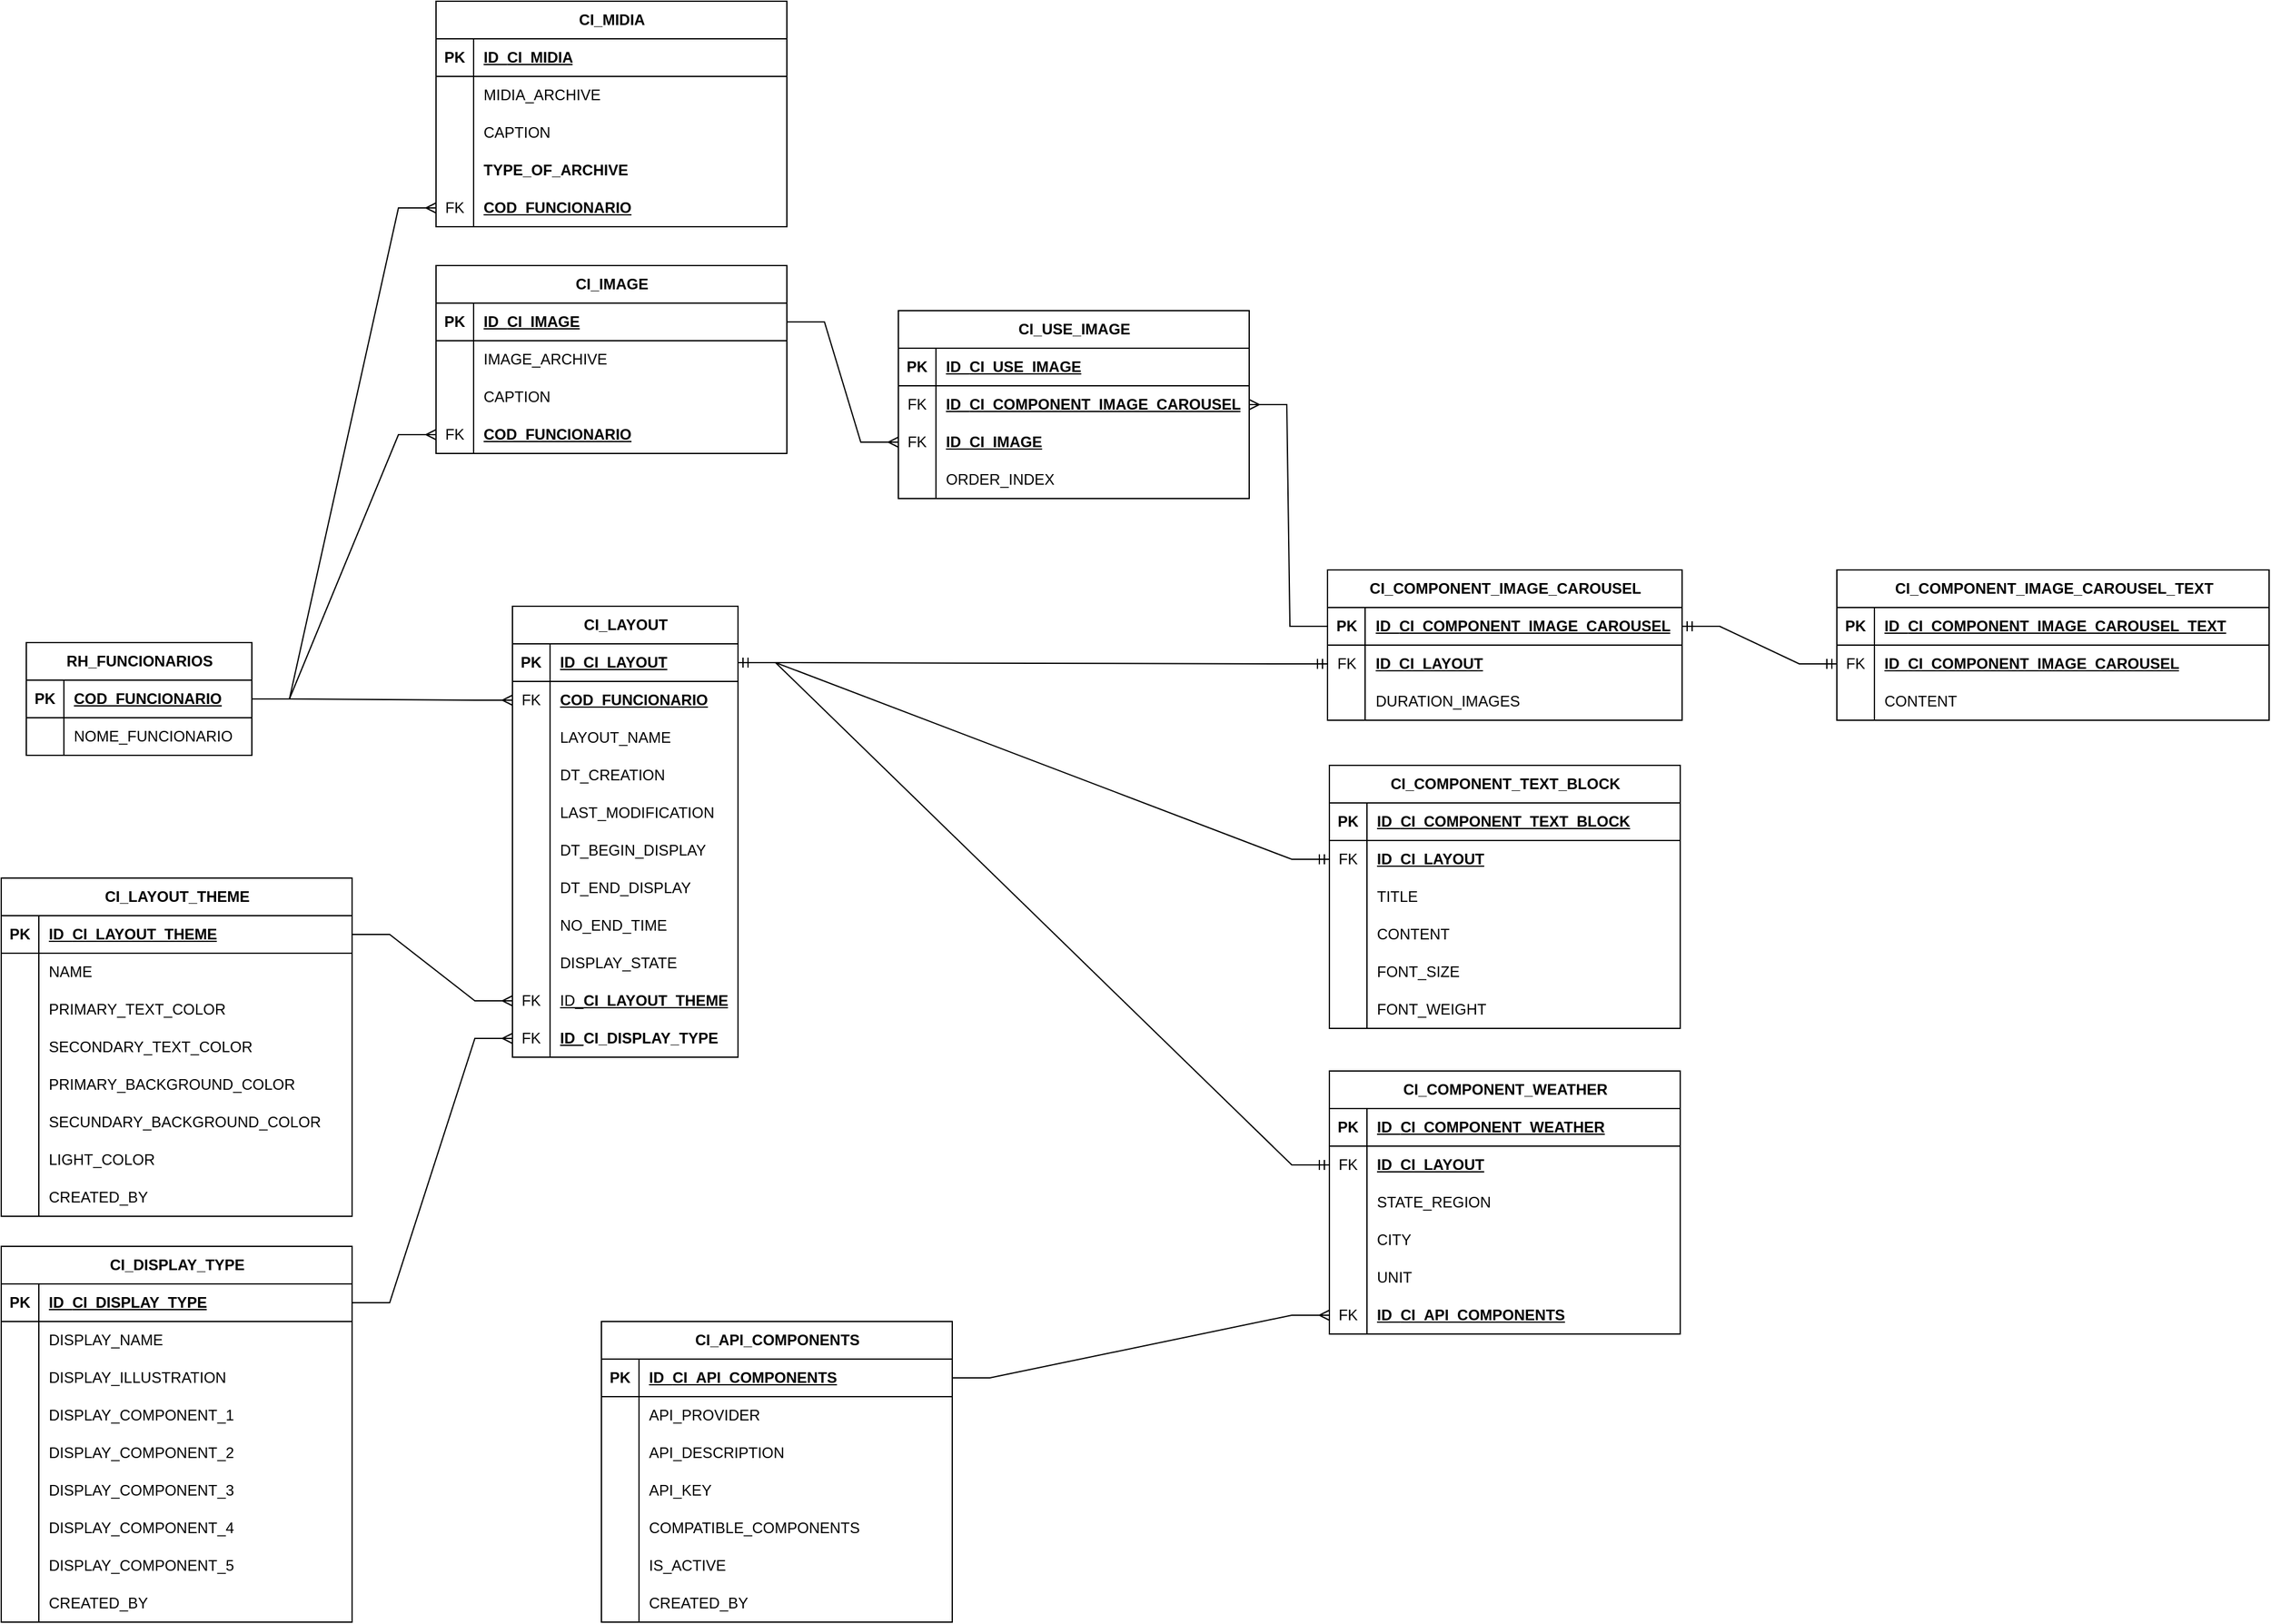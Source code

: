 <mxfile version="27.0.9">
  <diagram name="Página-1" id="IcR8IVx_5vvTw2B28DHa">
    <mxGraphModel dx="110" dy="2460" grid="0" gridSize="10" guides="1" tooltips="1" connect="1" arrows="1" fold="1" page="0" pageScale="1" pageWidth="827" pageHeight="1169" math="0" shadow="0">
      <root>
        <mxCell id="0" />
        <mxCell id="1" parent="0" />
        <mxCell id="bph9Scvqhu1BYLkuqi2d-315" value="CI_LAYOUT" style="shape=table;startSize=30;container=1;collapsible=1;childLayout=tableLayout;fixedRows=1;rowLines=0;fontStyle=1;align=center;resizeLast=1;html=1;" parent="1" vertex="1">
          <mxGeometry x="1649" y="-755" width="180" height="360" as="geometry" />
        </mxCell>
        <mxCell id="bph9Scvqhu1BYLkuqi2d-316" value="" style="shape=tableRow;horizontal=0;startSize=0;swimlaneHead=0;swimlaneBody=0;fillColor=none;collapsible=0;dropTarget=0;points=[[0,0.5],[1,0.5]];portConstraint=eastwest;top=0;left=0;right=0;bottom=1;" parent="bph9Scvqhu1BYLkuqi2d-315" vertex="1">
          <mxGeometry y="30" width="180" height="30" as="geometry" />
        </mxCell>
        <mxCell id="bph9Scvqhu1BYLkuqi2d-317" value="PK" style="shape=partialRectangle;connectable=0;fillColor=none;top=0;left=0;bottom=0;right=0;fontStyle=1;overflow=hidden;whiteSpace=wrap;html=1;" parent="bph9Scvqhu1BYLkuqi2d-316" vertex="1">
          <mxGeometry width="30" height="30" as="geometry">
            <mxRectangle width="30" height="30" as="alternateBounds" />
          </mxGeometry>
        </mxCell>
        <mxCell id="bph9Scvqhu1BYLkuqi2d-318" value="ID_CI_LAYOUT" style="shape=partialRectangle;connectable=0;fillColor=none;top=0;left=0;bottom=0;right=0;align=left;spacingLeft=6;fontStyle=5;overflow=hidden;whiteSpace=wrap;html=1;" parent="bph9Scvqhu1BYLkuqi2d-316" vertex="1">
          <mxGeometry x="30" width="150" height="30" as="geometry">
            <mxRectangle width="150" height="30" as="alternateBounds" />
          </mxGeometry>
        </mxCell>
        <mxCell id="bph9Scvqhu1BYLkuqi2d-319" value="" style="shape=tableRow;horizontal=0;startSize=0;swimlaneHead=0;swimlaneBody=0;fillColor=none;collapsible=0;dropTarget=0;points=[[0,0.5],[1,0.5]];portConstraint=eastwest;top=0;left=0;right=0;bottom=0;" parent="bph9Scvqhu1BYLkuqi2d-315" vertex="1">
          <mxGeometry y="60" width="180" height="30" as="geometry" />
        </mxCell>
        <mxCell id="bph9Scvqhu1BYLkuqi2d-320" value="FK" style="shape=partialRectangle;connectable=0;fillColor=none;top=0;left=0;bottom=0;right=0;fontStyle=0;overflow=hidden;whiteSpace=wrap;html=1;" parent="bph9Scvqhu1BYLkuqi2d-319" vertex="1">
          <mxGeometry width="30" height="30" as="geometry">
            <mxRectangle width="30" height="30" as="alternateBounds" />
          </mxGeometry>
        </mxCell>
        <mxCell id="bph9Scvqhu1BYLkuqi2d-321" value="&lt;span style=&quot;font-weight: 700; text-decoration-line: underline;&quot;&gt;COD_FUNCIONARIO&lt;/span&gt;" style="shape=partialRectangle;connectable=0;fillColor=none;top=0;left=0;bottom=0;right=0;align=left;spacingLeft=6;fontStyle=0;overflow=hidden;whiteSpace=wrap;html=1;" parent="bph9Scvqhu1BYLkuqi2d-319" vertex="1">
          <mxGeometry x="30" width="150" height="30" as="geometry">
            <mxRectangle width="150" height="30" as="alternateBounds" />
          </mxGeometry>
        </mxCell>
        <mxCell id="bph9Scvqhu1BYLkuqi2d-322" value="" style="shape=tableRow;horizontal=0;startSize=0;swimlaneHead=0;swimlaneBody=0;fillColor=none;collapsible=0;dropTarget=0;points=[[0,0.5],[1,0.5]];portConstraint=eastwest;top=0;left=0;right=0;bottom=0;" parent="bph9Scvqhu1BYLkuqi2d-315" vertex="1">
          <mxGeometry y="90" width="180" height="30" as="geometry" />
        </mxCell>
        <mxCell id="bph9Scvqhu1BYLkuqi2d-323" value="" style="shape=partialRectangle;connectable=0;fillColor=none;top=0;left=0;bottom=0;right=0;editable=1;overflow=hidden;whiteSpace=wrap;html=1;" parent="bph9Scvqhu1BYLkuqi2d-322" vertex="1">
          <mxGeometry width="30" height="30" as="geometry">
            <mxRectangle width="30" height="30" as="alternateBounds" />
          </mxGeometry>
        </mxCell>
        <mxCell id="bph9Scvqhu1BYLkuqi2d-324" value="LAYOUT_NAME" style="shape=partialRectangle;connectable=0;fillColor=none;top=0;left=0;bottom=0;right=0;align=left;spacingLeft=6;overflow=hidden;whiteSpace=wrap;html=1;" parent="bph9Scvqhu1BYLkuqi2d-322" vertex="1">
          <mxGeometry x="30" width="150" height="30" as="geometry">
            <mxRectangle width="150" height="30" as="alternateBounds" />
          </mxGeometry>
        </mxCell>
        <mxCell id="bph9Scvqhu1BYLkuqi2d-325" value="" style="shape=tableRow;horizontal=0;startSize=0;swimlaneHead=0;swimlaneBody=0;fillColor=none;collapsible=0;dropTarget=0;points=[[0,0.5],[1,0.5]];portConstraint=eastwest;top=0;left=0;right=0;bottom=0;" parent="bph9Scvqhu1BYLkuqi2d-315" vertex="1">
          <mxGeometry y="120" width="180" height="30" as="geometry" />
        </mxCell>
        <mxCell id="bph9Scvqhu1BYLkuqi2d-326" value="" style="shape=partialRectangle;connectable=0;fillColor=none;top=0;left=0;bottom=0;right=0;editable=1;overflow=hidden;whiteSpace=wrap;html=1;" parent="bph9Scvqhu1BYLkuqi2d-325" vertex="1">
          <mxGeometry width="30" height="30" as="geometry">
            <mxRectangle width="30" height="30" as="alternateBounds" />
          </mxGeometry>
        </mxCell>
        <mxCell id="bph9Scvqhu1BYLkuqi2d-327" value="DT_CREATION" style="shape=partialRectangle;connectable=0;fillColor=none;top=0;left=0;bottom=0;right=0;align=left;spacingLeft=6;overflow=hidden;whiteSpace=wrap;html=1;" parent="bph9Scvqhu1BYLkuqi2d-325" vertex="1">
          <mxGeometry x="30" width="150" height="30" as="geometry">
            <mxRectangle width="150" height="30" as="alternateBounds" />
          </mxGeometry>
        </mxCell>
        <mxCell id="bph9Scvqhu1BYLkuqi2d-328" value="" style="shape=tableRow;horizontal=0;startSize=0;swimlaneHead=0;swimlaneBody=0;fillColor=none;collapsible=0;dropTarget=0;points=[[0,0.5],[1,0.5]];portConstraint=eastwest;top=0;left=0;right=0;bottom=0;" parent="bph9Scvqhu1BYLkuqi2d-315" vertex="1">
          <mxGeometry y="150" width="180" height="30" as="geometry" />
        </mxCell>
        <mxCell id="bph9Scvqhu1BYLkuqi2d-329" value="" style="shape=partialRectangle;connectable=0;fillColor=none;top=0;left=0;bottom=0;right=0;editable=1;overflow=hidden;whiteSpace=wrap;html=1;" parent="bph9Scvqhu1BYLkuqi2d-328" vertex="1">
          <mxGeometry width="30" height="30" as="geometry">
            <mxRectangle width="30" height="30" as="alternateBounds" />
          </mxGeometry>
        </mxCell>
        <mxCell id="bph9Scvqhu1BYLkuqi2d-330" value="LAST_MODIFICATION" style="shape=partialRectangle;connectable=0;fillColor=none;top=0;left=0;bottom=0;right=0;align=left;spacingLeft=6;overflow=hidden;whiteSpace=wrap;html=1;" parent="bph9Scvqhu1BYLkuqi2d-328" vertex="1">
          <mxGeometry x="30" width="150" height="30" as="geometry">
            <mxRectangle width="150" height="30" as="alternateBounds" />
          </mxGeometry>
        </mxCell>
        <mxCell id="bph9Scvqhu1BYLkuqi2d-552" value="" style="shape=tableRow;horizontal=0;startSize=0;swimlaneHead=0;swimlaneBody=0;fillColor=none;collapsible=0;dropTarget=0;points=[[0,0.5],[1,0.5]];portConstraint=eastwest;top=0;left=0;right=0;bottom=0;" parent="bph9Scvqhu1BYLkuqi2d-315" vertex="1">
          <mxGeometry y="180" width="180" height="30" as="geometry" />
        </mxCell>
        <mxCell id="bph9Scvqhu1BYLkuqi2d-553" value="" style="shape=partialRectangle;connectable=0;fillColor=none;top=0;left=0;bottom=0;right=0;editable=1;overflow=hidden;whiteSpace=wrap;html=1;" parent="bph9Scvqhu1BYLkuqi2d-552" vertex="1">
          <mxGeometry width="30" height="30" as="geometry">
            <mxRectangle width="30" height="30" as="alternateBounds" />
          </mxGeometry>
        </mxCell>
        <mxCell id="bph9Scvqhu1BYLkuqi2d-554" value="DT_BEGIN_DISPLAY" style="shape=partialRectangle;connectable=0;fillColor=none;top=0;left=0;bottom=0;right=0;align=left;spacingLeft=6;overflow=hidden;whiteSpace=wrap;html=1;" parent="bph9Scvqhu1BYLkuqi2d-552" vertex="1">
          <mxGeometry x="30" width="150" height="30" as="geometry">
            <mxRectangle width="150" height="30" as="alternateBounds" />
          </mxGeometry>
        </mxCell>
        <mxCell id="bph9Scvqhu1BYLkuqi2d-555" value="" style="shape=tableRow;horizontal=0;startSize=0;swimlaneHead=0;swimlaneBody=0;fillColor=none;collapsible=0;dropTarget=0;points=[[0,0.5],[1,0.5]];portConstraint=eastwest;top=0;left=0;right=0;bottom=0;" parent="bph9Scvqhu1BYLkuqi2d-315" vertex="1">
          <mxGeometry y="210" width="180" height="30" as="geometry" />
        </mxCell>
        <mxCell id="bph9Scvqhu1BYLkuqi2d-556" value="" style="shape=partialRectangle;connectable=0;fillColor=none;top=0;left=0;bottom=0;right=0;editable=1;overflow=hidden;whiteSpace=wrap;html=1;" parent="bph9Scvqhu1BYLkuqi2d-555" vertex="1">
          <mxGeometry width="30" height="30" as="geometry">
            <mxRectangle width="30" height="30" as="alternateBounds" />
          </mxGeometry>
        </mxCell>
        <mxCell id="bph9Scvqhu1BYLkuqi2d-557" value="DT_END_DISPLAY" style="shape=partialRectangle;connectable=0;fillColor=none;top=0;left=0;bottom=0;right=0;align=left;spacingLeft=6;overflow=hidden;whiteSpace=wrap;html=1;" parent="bph9Scvqhu1BYLkuqi2d-555" vertex="1">
          <mxGeometry x="30" width="150" height="30" as="geometry">
            <mxRectangle width="150" height="30" as="alternateBounds" />
          </mxGeometry>
        </mxCell>
        <mxCell id="bph9Scvqhu1BYLkuqi2d-598" value="" style="shape=tableRow;horizontal=0;startSize=0;swimlaneHead=0;swimlaneBody=0;fillColor=none;collapsible=0;dropTarget=0;points=[[0,0.5],[1,0.5]];portConstraint=eastwest;top=0;left=0;right=0;bottom=0;" parent="bph9Scvqhu1BYLkuqi2d-315" vertex="1">
          <mxGeometry y="240" width="180" height="30" as="geometry" />
        </mxCell>
        <mxCell id="bph9Scvqhu1BYLkuqi2d-599" value="" style="shape=partialRectangle;connectable=0;fillColor=none;top=0;left=0;bottom=0;right=0;editable=1;overflow=hidden;whiteSpace=wrap;html=1;" parent="bph9Scvqhu1BYLkuqi2d-598" vertex="1">
          <mxGeometry width="30" height="30" as="geometry">
            <mxRectangle width="30" height="30" as="alternateBounds" />
          </mxGeometry>
        </mxCell>
        <mxCell id="bph9Scvqhu1BYLkuqi2d-600" value="NO_END_TIME" style="shape=partialRectangle;connectable=0;fillColor=none;top=0;left=0;bottom=0;right=0;align=left;spacingLeft=6;overflow=hidden;whiteSpace=wrap;html=1;" parent="bph9Scvqhu1BYLkuqi2d-598" vertex="1">
          <mxGeometry x="30" width="150" height="30" as="geometry">
            <mxRectangle width="150" height="30" as="alternateBounds" />
          </mxGeometry>
        </mxCell>
        <mxCell id="pRr264-znKC6wx5rOm7A-1" value="" style="shape=tableRow;horizontal=0;startSize=0;swimlaneHead=0;swimlaneBody=0;fillColor=none;collapsible=0;dropTarget=0;points=[[0,0.5],[1,0.5]];portConstraint=eastwest;top=0;left=0;right=0;bottom=0;" parent="bph9Scvqhu1BYLkuqi2d-315" vertex="1">
          <mxGeometry y="270" width="180" height="30" as="geometry" />
        </mxCell>
        <mxCell id="pRr264-znKC6wx5rOm7A-2" value="" style="shape=partialRectangle;connectable=0;fillColor=none;top=0;left=0;bottom=0;right=0;editable=1;overflow=hidden;whiteSpace=wrap;html=1;" parent="pRr264-znKC6wx5rOm7A-1" vertex="1">
          <mxGeometry width="30" height="30" as="geometry">
            <mxRectangle width="30" height="30" as="alternateBounds" />
          </mxGeometry>
        </mxCell>
        <mxCell id="pRr264-znKC6wx5rOm7A-3" value="DISPLAY_STATE" style="shape=partialRectangle;connectable=0;fillColor=none;top=0;left=0;bottom=0;right=0;align=left;spacingLeft=6;overflow=hidden;whiteSpace=wrap;html=1;" parent="pRr264-znKC6wx5rOm7A-1" vertex="1">
          <mxGeometry x="30" width="150" height="30" as="geometry">
            <mxRectangle width="150" height="30" as="alternateBounds" />
          </mxGeometry>
        </mxCell>
        <mxCell id="Ch3rjLveaTTfHCKWXVWo-4" value="" style="shape=tableRow;horizontal=0;startSize=0;swimlaneHead=0;swimlaneBody=0;fillColor=none;collapsible=0;dropTarget=0;points=[[0,0.5],[1,0.5]];portConstraint=eastwest;top=0;left=0;right=0;bottom=0;" vertex="1" parent="bph9Scvqhu1BYLkuqi2d-315">
          <mxGeometry y="300" width="180" height="30" as="geometry" />
        </mxCell>
        <mxCell id="Ch3rjLveaTTfHCKWXVWo-5" value="FK" style="shape=partialRectangle;connectable=0;fillColor=none;top=0;left=0;bottom=0;right=0;editable=1;overflow=hidden;whiteSpace=wrap;html=1;" vertex="1" parent="Ch3rjLveaTTfHCKWXVWo-4">
          <mxGeometry width="30" height="30" as="geometry">
            <mxRectangle width="30" height="30" as="alternateBounds" />
          </mxGeometry>
        </mxCell>
        <mxCell id="Ch3rjLveaTTfHCKWXVWo-6" value="&lt;u&gt;ID_&lt;span style=&quot;text-wrap-mode: nowrap; font-weight: 700; text-align: center;&quot;&gt;CI_LAYOUT_THEME&lt;/span&gt;&lt;/u&gt;" style="shape=partialRectangle;connectable=0;fillColor=none;top=0;left=0;bottom=0;right=0;align=left;spacingLeft=6;overflow=hidden;whiteSpace=wrap;html=1;" vertex="1" parent="Ch3rjLveaTTfHCKWXVWo-4">
          <mxGeometry x="30" width="150" height="30" as="geometry">
            <mxRectangle width="150" height="30" as="alternateBounds" />
          </mxGeometry>
        </mxCell>
        <mxCell id="Ch3rjLveaTTfHCKWXVWo-45" value="" style="shape=tableRow;horizontal=0;startSize=0;swimlaneHead=0;swimlaneBody=0;fillColor=none;collapsible=0;dropTarget=0;points=[[0,0.5],[1,0.5]];portConstraint=eastwest;top=0;left=0;right=0;bottom=0;" vertex="1" parent="bph9Scvqhu1BYLkuqi2d-315">
          <mxGeometry y="330" width="180" height="30" as="geometry" />
        </mxCell>
        <mxCell id="Ch3rjLveaTTfHCKWXVWo-46" value="FK" style="shape=partialRectangle;connectable=0;fillColor=none;top=0;left=0;bottom=0;right=0;fontStyle=0;overflow=hidden;whiteSpace=wrap;html=1;" vertex="1" parent="Ch3rjLveaTTfHCKWXVWo-45">
          <mxGeometry width="30" height="30" as="geometry">
            <mxRectangle width="30" height="30" as="alternateBounds" />
          </mxGeometry>
        </mxCell>
        <mxCell id="Ch3rjLveaTTfHCKWXVWo-47" value="&lt;span style=&quot;font-weight: 700; text-decoration-line: underline;&quot;&gt;ID_&lt;/span&gt;&lt;span style=&quot;font-weight: 700; text-wrap-mode: nowrap; text-align: center;&quot;&gt;CI_DISPLAY_TYPE&lt;/span&gt;" style="shape=partialRectangle;connectable=0;fillColor=none;top=0;left=0;bottom=0;right=0;align=left;spacingLeft=6;fontStyle=0;overflow=hidden;whiteSpace=wrap;html=1;" vertex="1" parent="Ch3rjLveaTTfHCKWXVWo-45">
          <mxGeometry x="30" width="150" height="30" as="geometry">
            <mxRectangle width="150" height="30" as="alternateBounds" />
          </mxGeometry>
        </mxCell>
        <mxCell id="bph9Scvqhu1BYLkuqi2d-408" value="RH_FUNCIONARIOS" style="shape=table;startSize=30;container=1;collapsible=1;childLayout=tableLayout;fixedRows=1;rowLines=0;fontStyle=1;align=center;resizeLast=1;html=1;" parent="1" vertex="1">
          <mxGeometry x="1261" y="-726" width="180" height="90" as="geometry" />
        </mxCell>
        <mxCell id="bph9Scvqhu1BYLkuqi2d-409" value="" style="shape=tableRow;horizontal=0;startSize=0;swimlaneHead=0;swimlaneBody=0;fillColor=none;collapsible=0;dropTarget=0;points=[[0,0.5],[1,0.5]];portConstraint=eastwest;top=0;left=0;right=0;bottom=1;" parent="bph9Scvqhu1BYLkuqi2d-408" vertex="1">
          <mxGeometry y="30" width="180" height="30" as="geometry" />
        </mxCell>
        <mxCell id="bph9Scvqhu1BYLkuqi2d-410" value="PK" style="shape=partialRectangle;connectable=0;fillColor=none;top=0;left=0;bottom=0;right=0;fontStyle=1;overflow=hidden;whiteSpace=wrap;html=1;" parent="bph9Scvqhu1BYLkuqi2d-409" vertex="1">
          <mxGeometry width="30" height="30" as="geometry">
            <mxRectangle width="30" height="30" as="alternateBounds" />
          </mxGeometry>
        </mxCell>
        <mxCell id="bph9Scvqhu1BYLkuqi2d-411" value="COD_FUNCIONARIO" style="shape=partialRectangle;connectable=0;fillColor=none;top=0;left=0;bottom=0;right=0;align=left;spacingLeft=6;fontStyle=5;overflow=hidden;whiteSpace=wrap;html=1;" parent="bph9Scvqhu1BYLkuqi2d-409" vertex="1">
          <mxGeometry x="30" width="150" height="30" as="geometry">
            <mxRectangle width="150" height="30" as="alternateBounds" />
          </mxGeometry>
        </mxCell>
        <mxCell id="bph9Scvqhu1BYLkuqi2d-412" value="" style="shape=tableRow;horizontal=0;startSize=0;swimlaneHead=0;swimlaneBody=0;fillColor=none;collapsible=0;dropTarget=0;points=[[0,0.5],[1,0.5]];portConstraint=eastwest;top=0;left=0;right=0;bottom=0;" parent="bph9Scvqhu1BYLkuqi2d-408" vertex="1">
          <mxGeometry y="60" width="180" height="30" as="geometry" />
        </mxCell>
        <mxCell id="bph9Scvqhu1BYLkuqi2d-413" value="" style="shape=partialRectangle;connectable=0;fillColor=none;top=0;left=0;bottom=0;right=0;editable=1;overflow=hidden;whiteSpace=wrap;html=1;" parent="bph9Scvqhu1BYLkuqi2d-412" vertex="1">
          <mxGeometry width="30" height="30" as="geometry">
            <mxRectangle width="30" height="30" as="alternateBounds" />
          </mxGeometry>
        </mxCell>
        <mxCell id="bph9Scvqhu1BYLkuqi2d-414" value="NOME_FUNCIONARIO" style="shape=partialRectangle;connectable=0;fillColor=none;top=0;left=0;bottom=0;right=0;align=left;spacingLeft=6;overflow=hidden;whiteSpace=wrap;html=1;" parent="bph9Scvqhu1BYLkuqi2d-412" vertex="1">
          <mxGeometry x="30" width="150" height="30" as="geometry">
            <mxRectangle width="150" height="30" as="alternateBounds" />
          </mxGeometry>
        </mxCell>
        <mxCell id="bph9Scvqhu1BYLkuqi2d-443" value="CI_COMPONENT_IMAGE_CAROUSEL" style="shape=table;startSize=30;container=1;collapsible=1;childLayout=tableLayout;fixedRows=1;rowLines=0;fontStyle=1;align=center;resizeLast=1;html=1;" parent="1" vertex="1">
          <mxGeometry x="2299.5" y="-784" width="283" height="120" as="geometry" />
        </mxCell>
        <mxCell id="bph9Scvqhu1BYLkuqi2d-444" value="" style="shape=tableRow;horizontal=0;startSize=0;swimlaneHead=0;swimlaneBody=0;fillColor=none;collapsible=0;dropTarget=0;points=[[0,0.5],[1,0.5]];portConstraint=eastwest;top=0;left=0;right=0;bottom=1;" parent="bph9Scvqhu1BYLkuqi2d-443" vertex="1">
          <mxGeometry y="30" width="283" height="30" as="geometry" />
        </mxCell>
        <mxCell id="bph9Scvqhu1BYLkuqi2d-445" value="PK" style="shape=partialRectangle;connectable=0;fillColor=none;top=0;left=0;bottom=0;right=0;fontStyle=1;overflow=hidden;whiteSpace=wrap;html=1;" parent="bph9Scvqhu1BYLkuqi2d-444" vertex="1">
          <mxGeometry width="30" height="30" as="geometry">
            <mxRectangle width="30" height="30" as="alternateBounds" />
          </mxGeometry>
        </mxCell>
        <mxCell id="bph9Scvqhu1BYLkuqi2d-446" value="ID_&lt;span style=&quot;text-align: center; text-wrap-mode: nowrap;&quot;&gt;CI_COMPONENT_IMAGE_CAROUSEL&lt;/span&gt;" style="shape=partialRectangle;connectable=0;fillColor=none;top=0;left=0;bottom=0;right=0;align=left;spacingLeft=6;fontStyle=5;overflow=hidden;whiteSpace=wrap;html=1;" parent="bph9Scvqhu1BYLkuqi2d-444" vertex="1">
          <mxGeometry x="30" width="253" height="30" as="geometry">
            <mxRectangle width="253" height="30" as="alternateBounds" />
          </mxGeometry>
        </mxCell>
        <mxCell id="bph9Scvqhu1BYLkuqi2d-447" value="" style="shape=tableRow;horizontal=0;startSize=0;swimlaneHead=0;swimlaneBody=0;fillColor=none;collapsible=0;dropTarget=0;points=[[0,0.5],[1,0.5]];portConstraint=eastwest;top=0;left=0;right=0;bottom=0;" parent="bph9Scvqhu1BYLkuqi2d-443" vertex="1">
          <mxGeometry y="60" width="283" height="30" as="geometry" />
        </mxCell>
        <mxCell id="bph9Scvqhu1BYLkuqi2d-448" value="FK" style="shape=partialRectangle;connectable=0;fillColor=none;top=0;left=0;bottom=0;right=0;fontStyle=0;overflow=hidden;whiteSpace=wrap;html=1;" parent="bph9Scvqhu1BYLkuqi2d-447" vertex="1">
          <mxGeometry width="30" height="30" as="geometry">
            <mxRectangle width="30" height="30" as="alternateBounds" />
          </mxGeometry>
        </mxCell>
        <mxCell id="bph9Scvqhu1BYLkuqi2d-449" value="&lt;span style=&quot;font-weight: 700; text-decoration-line: underline;&quot;&gt;ID_CI_LAYOUT&lt;/span&gt;" style="shape=partialRectangle;connectable=0;fillColor=none;top=0;left=0;bottom=0;right=0;align=left;spacingLeft=6;fontStyle=0;overflow=hidden;whiteSpace=wrap;html=1;" parent="bph9Scvqhu1BYLkuqi2d-447" vertex="1">
          <mxGeometry x="30" width="253" height="30" as="geometry">
            <mxRectangle width="253" height="30" as="alternateBounds" />
          </mxGeometry>
        </mxCell>
        <mxCell id="bph9Scvqhu1BYLkuqi2d-450" value="" style="shape=tableRow;horizontal=0;startSize=0;swimlaneHead=0;swimlaneBody=0;fillColor=none;collapsible=0;dropTarget=0;points=[[0,0.5],[1,0.5]];portConstraint=eastwest;top=0;left=0;right=0;bottom=0;" parent="bph9Scvqhu1BYLkuqi2d-443" vertex="1">
          <mxGeometry y="90" width="283" height="30" as="geometry" />
        </mxCell>
        <mxCell id="bph9Scvqhu1BYLkuqi2d-451" value="" style="shape=partialRectangle;connectable=0;fillColor=none;top=0;left=0;bottom=0;right=0;editable=1;overflow=hidden;whiteSpace=wrap;html=1;" parent="bph9Scvqhu1BYLkuqi2d-450" vertex="1">
          <mxGeometry width="30" height="30" as="geometry">
            <mxRectangle width="30" height="30" as="alternateBounds" />
          </mxGeometry>
        </mxCell>
        <mxCell id="bph9Scvqhu1BYLkuqi2d-452" value="DURATION_IMAGES" style="shape=partialRectangle;connectable=0;fillColor=none;top=0;left=0;bottom=0;right=0;align=left;spacingLeft=6;overflow=hidden;whiteSpace=wrap;html=1;" parent="bph9Scvqhu1BYLkuqi2d-450" vertex="1">
          <mxGeometry x="30" width="253" height="30" as="geometry">
            <mxRectangle width="253" height="30" as="alternateBounds" />
          </mxGeometry>
        </mxCell>
        <mxCell id="bph9Scvqhu1BYLkuqi2d-466" value="CI_IMAGE" style="shape=table;startSize=30;container=1;collapsible=1;childLayout=tableLayout;fixedRows=1;rowLines=0;fontStyle=1;align=center;resizeLast=1;html=1;" parent="1" vertex="1">
          <mxGeometry x="1588" y="-1027" width="280" height="150" as="geometry" />
        </mxCell>
        <mxCell id="bph9Scvqhu1BYLkuqi2d-467" value="" style="shape=tableRow;horizontal=0;startSize=0;swimlaneHead=0;swimlaneBody=0;fillColor=none;collapsible=0;dropTarget=0;points=[[0,0.5],[1,0.5]];portConstraint=eastwest;top=0;left=0;right=0;bottom=1;" parent="bph9Scvqhu1BYLkuqi2d-466" vertex="1">
          <mxGeometry y="30" width="280" height="30" as="geometry" />
        </mxCell>
        <mxCell id="bph9Scvqhu1BYLkuqi2d-468" value="PK" style="shape=partialRectangle;connectable=0;fillColor=none;top=0;left=0;bottom=0;right=0;fontStyle=1;overflow=hidden;whiteSpace=wrap;html=1;" parent="bph9Scvqhu1BYLkuqi2d-467" vertex="1">
          <mxGeometry width="30" height="30" as="geometry">
            <mxRectangle width="30" height="30" as="alternateBounds" />
          </mxGeometry>
        </mxCell>
        <mxCell id="bph9Scvqhu1BYLkuqi2d-469" value="ID_&lt;span style=&quot;text-align: center; text-wrap-mode: nowrap;&quot;&gt;CI_IMAGE&lt;/span&gt;" style="shape=partialRectangle;connectable=0;fillColor=none;top=0;left=0;bottom=0;right=0;align=left;spacingLeft=6;fontStyle=5;overflow=hidden;whiteSpace=wrap;html=1;" parent="bph9Scvqhu1BYLkuqi2d-467" vertex="1">
          <mxGeometry x="30" width="250" height="30" as="geometry">
            <mxRectangle width="250" height="30" as="alternateBounds" />
          </mxGeometry>
        </mxCell>
        <mxCell id="bph9Scvqhu1BYLkuqi2d-473" value="" style="shape=tableRow;horizontal=0;startSize=0;swimlaneHead=0;swimlaneBody=0;fillColor=none;collapsible=0;dropTarget=0;points=[[0,0.5],[1,0.5]];portConstraint=eastwest;top=0;left=0;right=0;bottom=0;" parent="bph9Scvqhu1BYLkuqi2d-466" vertex="1">
          <mxGeometry y="60" width="280" height="30" as="geometry" />
        </mxCell>
        <mxCell id="bph9Scvqhu1BYLkuqi2d-474" value="" style="shape=partialRectangle;connectable=0;fillColor=none;top=0;left=0;bottom=0;right=0;editable=1;overflow=hidden;whiteSpace=wrap;html=1;" parent="bph9Scvqhu1BYLkuqi2d-473" vertex="1">
          <mxGeometry width="30" height="30" as="geometry">
            <mxRectangle width="30" height="30" as="alternateBounds" />
          </mxGeometry>
        </mxCell>
        <mxCell id="bph9Scvqhu1BYLkuqi2d-475" value="IMAGE_ARCHIVE" style="shape=partialRectangle;connectable=0;fillColor=none;top=0;left=0;bottom=0;right=0;align=left;spacingLeft=6;overflow=hidden;whiteSpace=wrap;html=1;" parent="bph9Scvqhu1BYLkuqi2d-473" vertex="1">
          <mxGeometry x="30" width="250" height="30" as="geometry">
            <mxRectangle width="250" height="30" as="alternateBounds" />
          </mxGeometry>
        </mxCell>
        <mxCell id="bph9Scvqhu1BYLkuqi2d-476" value="" style="shape=tableRow;horizontal=0;startSize=0;swimlaneHead=0;swimlaneBody=0;fillColor=none;collapsible=0;dropTarget=0;points=[[0,0.5],[1,0.5]];portConstraint=eastwest;top=0;left=0;right=0;bottom=0;" parent="bph9Scvqhu1BYLkuqi2d-466" vertex="1">
          <mxGeometry y="90" width="280" height="30" as="geometry" />
        </mxCell>
        <mxCell id="bph9Scvqhu1BYLkuqi2d-477" value="" style="shape=partialRectangle;connectable=0;fillColor=none;top=0;left=0;bottom=0;right=0;editable=1;overflow=hidden;whiteSpace=wrap;html=1;" parent="bph9Scvqhu1BYLkuqi2d-476" vertex="1">
          <mxGeometry width="30" height="30" as="geometry">
            <mxRectangle width="30" height="30" as="alternateBounds" />
          </mxGeometry>
        </mxCell>
        <mxCell id="bph9Scvqhu1BYLkuqi2d-478" value="CAPTION" style="shape=partialRectangle;connectable=0;fillColor=none;top=0;left=0;bottom=0;right=0;align=left;spacingLeft=6;overflow=hidden;whiteSpace=wrap;html=1;" parent="bph9Scvqhu1BYLkuqi2d-476" vertex="1">
          <mxGeometry x="30" width="250" height="30" as="geometry">
            <mxRectangle width="250" height="30" as="alternateBounds" />
          </mxGeometry>
        </mxCell>
        <mxCell id="Ch3rjLveaTTfHCKWXVWo-50" value="" style="shape=tableRow;horizontal=0;startSize=0;swimlaneHead=0;swimlaneBody=0;fillColor=none;collapsible=0;dropTarget=0;points=[[0,0.5],[1,0.5]];portConstraint=eastwest;top=0;left=0;right=0;bottom=0;" vertex="1" parent="bph9Scvqhu1BYLkuqi2d-466">
          <mxGeometry y="120" width="280" height="30" as="geometry" />
        </mxCell>
        <mxCell id="Ch3rjLveaTTfHCKWXVWo-51" value="FK" style="shape=partialRectangle;connectable=0;fillColor=none;top=0;left=0;bottom=0;right=0;fontStyle=0;overflow=hidden;whiteSpace=wrap;html=1;" vertex="1" parent="Ch3rjLveaTTfHCKWXVWo-50">
          <mxGeometry width="30" height="30" as="geometry">
            <mxRectangle width="30" height="30" as="alternateBounds" />
          </mxGeometry>
        </mxCell>
        <mxCell id="Ch3rjLveaTTfHCKWXVWo-52" value="&lt;span style=&quot;font-weight: 700; text-decoration-line: underline;&quot;&gt;COD_FUNCIONARIO&lt;/span&gt;" style="shape=partialRectangle;connectable=0;fillColor=none;top=0;left=0;bottom=0;right=0;align=left;spacingLeft=6;fontStyle=0;overflow=hidden;whiteSpace=wrap;html=1;" vertex="1" parent="Ch3rjLveaTTfHCKWXVWo-50">
          <mxGeometry x="30" width="250" height="30" as="geometry">
            <mxRectangle width="250" height="30" as="alternateBounds" />
          </mxGeometry>
        </mxCell>
        <mxCell id="bph9Scvqhu1BYLkuqi2d-564" value="" style="edgeStyle=entityRelationEdgeStyle;fontSize=12;html=1;endArrow=ERmandOne;startArrow=ERmandOne;rounded=0;entryX=1;entryY=0.5;entryDx=0;entryDy=0;exitX=0;exitY=0.5;exitDx=0;exitDy=0;" parent="1" source="bph9Scvqhu1BYLkuqi2d-447" target="bph9Scvqhu1BYLkuqi2d-316" edge="1">
          <mxGeometry width="100" height="100" relative="1" as="geometry">
            <mxPoint x="1960" y="-890" as="sourcePoint" />
            <mxPoint x="1887" y="-681" as="targetPoint" />
          </mxGeometry>
        </mxCell>
        <mxCell id="bph9Scvqhu1BYLkuqi2d-565" value="" style="edgeStyle=entityRelationEdgeStyle;fontSize=12;html=1;endArrow=ERmandOne;startArrow=ERmandOne;rounded=0;exitX=0;exitY=0.5;exitDx=0;exitDy=0;entryX=1;entryY=0.5;entryDx=0;entryDy=0;" parent="1" source="bph9Scvqhu1BYLkuqi2d-534" target="bph9Scvqhu1BYLkuqi2d-316" edge="1">
          <mxGeometry width="100" height="100" relative="1" as="geometry">
            <mxPoint x="2110" y="-456" as="sourcePoint" />
            <mxPoint x="1887" y="-681" as="targetPoint" />
            <Array as="points">
              <mxPoint x="2131" y="-611" />
            </Array>
          </mxGeometry>
        </mxCell>
        <mxCell id="bph9Scvqhu1BYLkuqi2d-566" value="" style="edgeStyle=entityRelationEdgeStyle;fontSize=12;html=1;endArrow=ERmandOne;startArrow=ERmandOne;rounded=0;exitX=0;exitY=0.5;exitDx=0;exitDy=0;entryX=1;entryY=0.5;entryDx=0;entryDy=0;" parent="1" source="bph9Scvqhu1BYLkuqi2d-502" target="bph9Scvqhu1BYLkuqi2d-316" edge="1">
          <mxGeometry width="100" height="100" relative="1" as="geometry">
            <mxPoint x="2130" y="-346" as="sourcePoint" />
            <mxPoint x="1887" y="-681" as="targetPoint" />
            <Array as="points">
              <mxPoint x="1873" y="-553" />
              <mxPoint x="1840" y="-524" />
              <mxPoint x="1855" y="-602" />
              <mxPoint x="1866" y="-571" />
              <mxPoint x="1902" y="-577" />
            </Array>
          </mxGeometry>
        </mxCell>
        <mxCell id="bph9Scvqhu1BYLkuqi2d-568" value="CI_LAYOUT_THEME" style="shape=table;startSize=30;container=1;collapsible=1;childLayout=tableLayout;fixedRows=1;rowLines=0;fontStyle=1;align=center;resizeLast=1;html=1;" parent="1" vertex="1">
          <mxGeometry x="1241" y="-538" width="280" height="270" as="geometry" />
        </mxCell>
        <mxCell id="bph9Scvqhu1BYLkuqi2d-569" value="" style="shape=tableRow;horizontal=0;startSize=0;swimlaneHead=0;swimlaneBody=0;fillColor=none;collapsible=0;dropTarget=0;points=[[0,0.5],[1,0.5]];portConstraint=eastwest;top=0;left=0;right=0;bottom=1;" parent="bph9Scvqhu1BYLkuqi2d-568" vertex="1">
          <mxGeometry y="30" width="280" height="30" as="geometry" />
        </mxCell>
        <mxCell id="bph9Scvqhu1BYLkuqi2d-570" value="PK" style="shape=partialRectangle;connectable=0;fillColor=none;top=0;left=0;bottom=0;right=0;fontStyle=1;overflow=hidden;whiteSpace=wrap;html=1;" parent="bph9Scvqhu1BYLkuqi2d-569" vertex="1">
          <mxGeometry width="30" height="30" as="geometry">
            <mxRectangle width="30" height="30" as="alternateBounds" />
          </mxGeometry>
        </mxCell>
        <mxCell id="bph9Scvqhu1BYLkuqi2d-571" value="ID_&lt;span style=&quot;text-align: center; text-wrap-mode: nowrap;&quot;&gt;CI_LAYOUT_THEME&lt;/span&gt;" style="shape=partialRectangle;connectable=0;fillColor=none;top=0;left=0;bottom=0;right=0;align=left;spacingLeft=6;fontStyle=5;overflow=hidden;whiteSpace=wrap;html=1;" parent="bph9Scvqhu1BYLkuqi2d-569" vertex="1">
          <mxGeometry x="30" width="250" height="30" as="geometry">
            <mxRectangle width="250" height="30" as="alternateBounds" />
          </mxGeometry>
        </mxCell>
        <mxCell id="bph9Scvqhu1BYLkuqi2d-575" value="" style="shape=tableRow;horizontal=0;startSize=0;swimlaneHead=0;swimlaneBody=0;fillColor=none;collapsible=0;dropTarget=0;points=[[0,0.5],[1,0.5]];portConstraint=eastwest;top=0;left=0;right=0;bottom=0;" parent="bph9Scvqhu1BYLkuqi2d-568" vertex="1">
          <mxGeometry y="60" width="280" height="30" as="geometry" />
        </mxCell>
        <mxCell id="bph9Scvqhu1BYLkuqi2d-576" value="" style="shape=partialRectangle;connectable=0;fillColor=none;top=0;left=0;bottom=0;right=0;editable=1;overflow=hidden;whiteSpace=wrap;html=1;" parent="bph9Scvqhu1BYLkuqi2d-575" vertex="1">
          <mxGeometry width="30" height="30" as="geometry">
            <mxRectangle width="30" height="30" as="alternateBounds" />
          </mxGeometry>
        </mxCell>
        <mxCell id="bph9Scvqhu1BYLkuqi2d-577" value="NAME" style="shape=partialRectangle;connectable=0;fillColor=none;top=0;left=0;bottom=0;right=0;align=left;spacingLeft=6;overflow=hidden;whiteSpace=wrap;html=1;" parent="bph9Scvqhu1BYLkuqi2d-575" vertex="1">
          <mxGeometry x="30" width="250" height="30" as="geometry">
            <mxRectangle width="250" height="30" as="alternateBounds" />
          </mxGeometry>
        </mxCell>
        <mxCell id="bph9Scvqhu1BYLkuqi2d-581" value="" style="shape=tableRow;horizontal=0;startSize=0;swimlaneHead=0;swimlaneBody=0;fillColor=none;collapsible=0;dropTarget=0;points=[[0,0.5],[1,0.5]];portConstraint=eastwest;top=0;left=0;right=0;bottom=0;" parent="bph9Scvqhu1BYLkuqi2d-568" vertex="1">
          <mxGeometry y="90" width="280" height="30" as="geometry" />
        </mxCell>
        <mxCell id="bph9Scvqhu1BYLkuqi2d-582" value="" style="shape=partialRectangle;connectable=0;fillColor=none;top=0;left=0;bottom=0;right=0;editable=1;overflow=hidden;whiteSpace=wrap;html=1;" parent="bph9Scvqhu1BYLkuqi2d-581" vertex="1">
          <mxGeometry width="30" height="30" as="geometry">
            <mxRectangle width="30" height="30" as="alternateBounds" />
          </mxGeometry>
        </mxCell>
        <mxCell id="bph9Scvqhu1BYLkuqi2d-583" value="PRIMARY_TEXT_COLOR" style="shape=partialRectangle;connectable=0;fillColor=none;top=0;left=0;bottom=0;right=0;align=left;spacingLeft=6;overflow=hidden;whiteSpace=wrap;html=1;" parent="bph9Scvqhu1BYLkuqi2d-581" vertex="1">
          <mxGeometry x="30" width="250" height="30" as="geometry">
            <mxRectangle width="250" height="30" as="alternateBounds" />
          </mxGeometry>
        </mxCell>
        <mxCell id="bph9Scvqhu1BYLkuqi2d-584" value="" style="shape=tableRow;horizontal=0;startSize=0;swimlaneHead=0;swimlaneBody=0;fillColor=none;collapsible=0;dropTarget=0;points=[[0,0.5],[1,0.5]];portConstraint=eastwest;top=0;left=0;right=0;bottom=0;" parent="bph9Scvqhu1BYLkuqi2d-568" vertex="1">
          <mxGeometry y="120" width="280" height="30" as="geometry" />
        </mxCell>
        <mxCell id="bph9Scvqhu1BYLkuqi2d-585" value="" style="shape=partialRectangle;connectable=0;fillColor=none;top=0;left=0;bottom=0;right=0;editable=1;overflow=hidden;whiteSpace=wrap;html=1;" parent="bph9Scvqhu1BYLkuqi2d-584" vertex="1">
          <mxGeometry width="30" height="30" as="geometry">
            <mxRectangle width="30" height="30" as="alternateBounds" />
          </mxGeometry>
        </mxCell>
        <mxCell id="bph9Scvqhu1BYLkuqi2d-586" value="SECONDARY_TEXT_COLOR" style="shape=partialRectangle;connectable=0;fillColor=none;top=0;left=0;bottom=0;right=0;align=left;spacingLeft=6;overflow=hidden;whiteSpace=wrap;html=1;" parent="bph9Scvqhu1BYLkuqi2d-584" vertex="1">
          <mxGeometry x="30" width="250" height="30" as="geometry">
            <mxRectangle width="250" height="30" as="alternateBounds" />
          </mxGeometry>
        </mxCell>
        <mxCell id="bph9Scvqhu1BYLkuqi2d-587" value="" style="shape=tableRow;horizontal=0;startSize=0;swimlaneHead=0;swimlaneBody=0;fillColor=none;collapsible=0;dropTarget=0;points=[[0,0.5],[1,0.5]];portConstraint=eastwest;top=0;left=0;right=0;bottom=0;" parent="bph9Scvqhu1BYLkuqi2d-568" vertex="1">
          <mxGeometry y="150" width="280" height="30" as="geometry" />
        </mxCell>
        <mxCell id="bph9Scvqhu1BYLkuqi2d-588" value="" style="shape=partialRectangle;connectable=0;fillColor=none;top=0;left=0;bottom=0;right=0;editable=1;overflow=hidden;whiteSpace=wrap;html=1;" parent="bph9Scvqhu1BYLkuqi2d-587" vertex="1">
          <mxGeometry width="30" height="30" as="geometry">
            <mxRectangle width="30" height="30" as="alternateBounds" />
          </mxGeometry>
        </mxCell>
        <mxCell id="bph9Scvqhu1BYLkuqi2d-589" value="PRIMARY_BACKGROUND_COLOR" style="shape=partialRectangle;connectable=0;fillColor=none;top=0;left=0;bottom=0;right=0;align=left;spacingLeft=6;overflow=hidden;whiteSpace=wrap;html=1;" parent="bph9Scvqhu1BYLkuqi2d-587" vertex="1">
          <mxGeometry x="30" width="250" height="30" as="geometry">
            <mxRectangle width="250" height="30" as="alternateBounds" />
          </mxGeometry>
        </mxCell>
        <mxCell id="bph9Scvqhu1BYLkuqi2d-590" value="" style="shape=tableRow;horizontal=0;startSize=0;swimlaneHead=0;swimlaneBody=0;fillColor=none;collapsible=0;dropTarget=0;points=[[0,0.5],[1,0.5]];portConstraint=eastwest;top=0;left=0;right=0;bottom=0;" parent="bph9Scvqhu1BYLkuqi2d-568" vertex="1">
          <mxGeometry y="180" width="280" height="30" as="geometry" />
        </mxCell>
        <mxCell id="bph9Scvqhu1BYLkuqi2d-591" value="" style="shape=partialRectangle;connectable=0;fillColor=none;top=0;left=0;bottom=0;right=0;editable=1;overflow=hidden;whiteSpace=wrap;html=1;" parent="bph9Scvqhu1BYLkuqi2d-590" vertex="1">
          <mxGeometry width="30" height="30" as="geometry">
            <mxRectangle width="30" height="30" as="alternateBounds" />
          </mxGeometry>
        </mxCell>
        <mxCell id="bph9Scvqhu1BYLkuqi2d-592" value="SECUNDARY_BACKGROUND_COLOR" style="shape=partialRectangle;connectable=0;fillColor=none;top=0;left=0;bottom=0;right=0;align=left;spacingLeft=6;overflow=hidden;whiteSpace=wrap;html=1;" parent="bph9Scvqhu1BYLkuqi2d-590" vertex="1">
          <mxGeometry x="30" width="250" height="30" as="geometry">
            <mxRectangle width="250" height="30" as="alternateBounds" />
          </mxGeometry>
        </mxCell>
        <mxCell id="bph9Scvqhu1BYLkuqi2d-593" value="" style="shape=tableRow;horizontal=0;startSize=0;swimlaneHead=0;swimlaneBody=0;fillColor=none;collapsible=0;dropTarget=0;points=[[0,0.5],[1,0.5]];portConstraint=eastwest;top=0;left=0;right=0;bottom=0;" parent="bph9Scvqhu1BYLkuqi2d-568" vertex="1">
          <mxGeometry y="210" width="280" height="30" as="geometry" />
        </mxCell>
        <mxCell id="bph9Scvqhu1BYLkuqi2d-594" value="" style="shape=partialRectangle;connectable=0;fillColor=none;top=0;left=0;bottom=0;right=0;editable=1;overflow=hidden;whiteSpace=wrap;html=1;" parent="bph9Scvqhu1BYLkuqi2d-593" vertex="1">
          <mxGeometry width="30" height="30" as="geometry">
            <mxRectangle width="30" height="30" as="alternateBounds" />
          </mxGeometry>
        </mxCell>
        <mxCell id="bph9Scvqhu1BYLkuqi2d-595" value="LIGHT_COLOR" style="shape=partialRectangle;connectable=0;fillColor=none;top=0;left=0;bottom=0;right=0;align=left;spacingLeft=6;overflow=hidden;whiteSpace=wrap;html=1;" parent="bph9Scvqhu1BYLkuqi2d-593" vertex="1">
          <mxGeometry x="30" width="250" height="30" as="geometry">
            <mxRectangle width="250" height="30" as="alternateBounds" />
          </mxGeometry>
        </mxCell>
        <mxCell id="Ch3rjLveaTTfHCKWXVWo-195" value="" style="shape=tableRow;horizontal=0;startSize=0;swimlaneHead=0;swimlaneBody=0;fillColor=none;collapsible=0;dropTarget=0;points=[[0,0.5],[1,0.5]];portConstraint=eastwest;top=0;left=0;right=0;bottom=0;" vertex="1" parent="bph9Scvqhu1BYLkuqi2d-568">
          <mxGeometry y="240" width="280" height="30" as="geometry" />
        </mxCell>
        <mxCell id="Ch3rjLveaTTfHCKWXVWo-196" value="" style="shape=partialRectangle;connectable=0;fillColor=none;top=0;left=0;bottom=0;right=0;editable=1;overflow=hidden;whiteSpace=wrap;html=1;" vertex="1" parent="Ch3rjLveaTTfHCKWXVWo-195">
          <mxGeometry width="30" height="30" as="geometry">
            <mxRectangle width="30" height="30" as="alternateBounds" />
          </mxGeometry>
        </mxCell>
        <mxCell id="Ch3rjLveaTTfHCKWXVWo-197" value="CREATED_BY" style="shape=partialRectangle;connectable=0;fillColor=none;top=0;left=0;bottom=0;right=0;align=left;spacingLeft=6;overflow=hidden;whiteSpace=wrap;html=1;" vertex="1" parent="Ch3rjLveaTTfHCKWXVWo-195">
          <mxGeometry x="30" width="250" height="30" as="geometry">
            <mxRectangle width="250" height="30" as="alternateBounds" />
          </mxGeometry>
        </mxCell>
        <mxCell id="bph9Scvqhu1BYLkuqi2d-567" value="" style="edgeStyle=entityRelationEdgeStyle;fontSize=12;html=1;endArrow=ERmany;rounded=0;entryX=1;entryY=0.5;entryDx=0;entryDy=0;exitX=0;exitY=0.5;exitDx=0;exitDy=0;" parent="1" source="bph9Scvqhu1BYLkuqi2d-444" target="Ch3rjLveaTTfHCKWXVWo-98" edge="1">
          <mxGeometry width="100" height="100" relative="1" as="geometry">
            <mxPoint x="1295" y="-745" as="sourcePoint" />
            <mxPoint x="1375" y="-725" as="targetPoint" />
          </mxGeometry>
        </mxCell>
        <mxCell id="O0rwAYAQaVBnl1Pxy_CO-1" value="" style="edgeStyle=entityRelationEdgeStyle;fontSize=12;html=1;endArrow=ERmany;rounded=0;entryX=0;entryY=0.5;entryDx=0;entryDy=0;exitX=1;exitY=0.5;exitDx=0;exitDy=0;" parent="1" source="bph9Scvqhu1BYLkuqi2d-569" target="Ch3rjLveaTTfHCKWXVWo-4" edge="1">
          <mxGeometry width="100" height="100" relative="1" as="geometry">
            <mxPoint x="1861" y="-480" as="sourcePoint" />
            <mxPoint x="1887" y="-591" as="targetPoint" />
          </mxGeometry>
        </mxCell>
        <mxCell id="Ch3rjLveaTTfHCKWXVWo-10" value="" style="edgeStyle=entityRelationEdgeStyle;fontSize=12;html=1;endArrow=ERmany;rounded=0;entryX=0;entryY=0.5;entryDx=0;entryDy=0;exitX=1;exitY=0.5;exitDx=0;exitDy=0;" edge="1" parent="1" source="bph9Scvqhu1BYLkuqi2d-409" target="bph9Scvqhu1BYLkuqi2d-319">
          <mxGeometry width="100" height="100" relative="1" as="geometry">
            <mxPoint x="1353" y="-395" as="sourcePoint" />
            <mxPoint x="1802" y="-578" as="targetPoint" />
          </mxGeometry>
        </mxCell>
        <mxCell id="Ch3rjLveaTTfHCKWXVWo-49" value="" style="edgeStyle=entityRelationEdgeStyle;fontSize=12;html=1;endArrow=ERmany;rounded=0;entryX=0;entryY=0.5;entryDx=0;entryDy=0;exitX=1;exitY=0.5;exitDx=0;exitDy=0;" edge="1" parent="1" source="bph9Scvqhu1BYLkuqi2d-408" target="Ch3rjLveaTTfHCKWXVWo-50">
          <mxGeometry width="100" height="100" relative="1" as="geometry">
            <mxPoint x="1302" y="-970" as="sourcePoint" />
            <mxPoint x="1539" y="-970" as="targetPoint" />
          </mxGeometry>
        </mxCell>
        <mxCell id="bph9Scvqhu1BYLkuqi2d-498" value="CI_COMPONENT_WEATHER" style="shape=table;startSize=30;container=1;collapsible=1;childLayout=tableLayout;fixedRows=1;rowLines=0;fontStyle=1;align=center;resizeLast=1;html=1;" parent="1" vertex="1">
          <mxGeometry x="2301" y="-384" width="280" height="210" as="geometry" />
        </mxCell>
        <mxCell id="bph9Scvqhu1BYLkuqi2d-499" value="" style="shape=tableRow;horizontal=0;startSize=0;swimlaneHead=0;swimlaneBody=0;fillColor=none;collapsible=0;dropTarget=0;points=[[0,0.5],[1,0.5]];portConstraint=eastwest;top=0;left=0;right=0;bottom=1;" parent="bph9Scvqhu1BYLkuqi2d-498" vertex="1">
          <mxGeometry y="30" width="280" height="30" as="geometry" />
        </mxCell>
        <mxCell id="bph9Scvqhu1BYLkuqi2d-500" value="PK" style="shape=partialRectangle;connectable=0;fillColor=none;top=0;left=0;bottom=0;right=0;fontStyle=1;overflow=hidden;whiteSpace=wrap;html=1;" parent="bph9Scvqhu1BYLkuqi2d-499" vertex="1">
          <mxGeometry width="30" height="30" as="geometry">
            <mxRectangle width="30" height="30" as="alternateBounds" />
          </mxGeometry>
        </mxCell>
        <mxCell id="bph9Scvqhu1BYLkuqi2d-501" value="ID_&lt;span style=&quot;text-align: center; text-wrap-mode: nowrap;&quot;&gt;CI_COMPONENT_WEATHER&lt;/span&gt;" style="shape=partialRectangle;connectable=0;fillColor=none;top=0;left=0;bottom=0;right=0;align=left;spacingLeft=6;fontStyle=5;overflow=hidden;whiteSpace=wrap;html=1;" parent="bph9Scvqhu1BYLkuqi2d-499" vertex="1">
          <mxGeometry x="30" width="250" height="30" as="geometry">
            <mxRectangle width="250" height="30" as="alternateBounds" />
          </mxGeometry>
        </mxCell>
        <mxCell id="bph9Scvqhu1BYLkuqi2d-502" value="" style="shape=tableRow;horizontal=0;startSize=0;swimlaneHead=0;swimlaneBody=0;fillColor=none;collapsible=0;dropTarget=0;points=[[0,0.5],[1,0.5]];portConstraint=eastwest;top=0;left=0;right=0;bottom=0;" parent="bph9Scvqhu1BYLkuqi2d-498" vertex="1">
          <mxGeometry y="60" width="280" height="30" as="geometry" />
        </mxCell>
        <mxCell id="bph9Scvqhu1BYLkuqi2d-503" value="FK" style="shape=partialRectangle;connectable=0;fillColor=none;top=0;left=0;bottom=0;right=0;fontStyle=0;overflow=hidden;whiteSpace=wrap;html=1;" parent="bph9Scvqhu1BYLkuqi2d-502" vertex="1">
          <mxGeometry width="30" height="30" as="geometry">
            <mxRectangle width="30" height="30" as="alternateBounds" />
          </mxGeometry>
        </mxCell>
        <mxCell id="bph9Scvqhu1BYLkuqi2d-504" value="&lt;span style=&quot;font-weight: 700; text-decoration-line: underline;&quot;&gt;ID_CI_LAYOUT&lt;/span&gt;" style="shape=partialRectangle;connectable=0;fillColor=none;top=0;left=0;bottom=0;right=0;align=left;spacingLeft=6;fontStyle=0;overflow=hidden;whiteSpace=wrap;html=1;" parent="bph9Scvqhu1BYLkuqi2d-502" vertex="1">
          <mxGeometry x="30" width="250" height="30" as="geometry">
            <mxRectangle width="250" height="30" as="alternateBounds" />
          </mxGeometry>
        </mxCell>
        <mxCell id="bph9Scvqhu1BYLkuqi2d-505" value="" style="shape=tableRow;horizontal=0;startSize=0;swimlaneHead=0;swimlaneBody=0;fillColor=none;collapsible=0;dropTarget=0;points=[[0,0.5],[1,0.5]];portConstraint=eastwest;top=0;left=0;right=0;bottom=0;" parent="bph9Scvqhu1BYLkuqi2d-498" vertex="1">
          <mxGeometry y="90" width="280" height="30" as="geometry" />
        </mxCell>
        <mxCell id="bph9Scvqhu1BYLkuqi2d-506" value="" style="shape=partialRectangle;connectable=0;fillColor=none;top=0;left=0;bottom=0;right=0;editable=1;overflow=hidden;whiteSpace=wrap;html=1;" parent="bph9Scvqhu1BYLkuqi2d-505" vertex="1">
          <mxGeometry width="30" height="30" as="geometry">
            <mxRectangle width="30" height="30" as="alternateBounds" />
          </mxGeometry>
        </mxCell>
        <mxCell id="bph9Scvqhu1BYLkuqi2d-507" value="STATE_REGION" style="shape=partialRectangle;connectable=0;fillColor=none;top=0;left=0;bottom=0;right=0;align=left;spacingLeft=6;overflow=hidden;whiteSpace=wrap;html=1;" parent="bph9Scvqhu1BYLkuqi2d-505" vertex="1">
          <mxGeometry x="30" width="250" height="30" as="geometry">
            <mxRectangle width="250" height="30" as="alternateBounds" />
          </mxGeometry>
        </mxCell>
        <mxCell id="bph9Scvqhu1BYLkuqi2d-526" value="" style="shape=tableRow;horizontal=0;startSize=0;swimlaneHead=0;swimlaneBody=0;fillColor=none;collapsible=0;dropTarget=0;points=[[0,0.5],[1,0.5]];portConstraint=eastwest;top=0;left=0;right=0;bottom=0;" parent="bph9Scvqhu1BYLkuqi2d-498" vertex="1">
          <mxGeometry y="120" width="280" height="30" as="geometry" />
        </mxCell>
        <mxCell id="bph9Scvqhu1BYLkuqi2d-527" value="" style="shape=partialRectangle;connectable=0;fillColor=none;top=0;left=0;bottom=0;right=0;editable=1;overflow=hidden;whiteSpace=wrap;html=1;" parent="bph9Scvqhu1BYLkuqi2d-526" vertex="1">
          <mxGeometry width="30" height="30" as="geometry">
            <mxRectangle width="30" height="30" as="alternateBounds" />
          </mxGeometry>
        </mxCell>
        <mxCell id="bph9Scvqhu1BYLkuqi2d-528" value="CITY" style="shape=partialRectangle;connectable=0;fillColor=none;top=0;left=0;bottom=0;right=0;align=left;spacingLeft=6;overflow=hidden;whiteSpace=wrap;html=1;" parent="bph9Scvqhu1BYLkuqi2d-526" vertex="1">
          <mxGeometry x="30" width="250" height="30" as="geometry">
            <mxRectangle width="250" height="30" as="alternateBounds" />
          </mxGeometry>
        </mxCell>
        <mxCell id="Ch3rjLveaTTfHCKWXVWo-136" value="" style="shape=tableRow;horizontal=0;startSize=0;swimlaneHead=0;swimlaneBody=0;fillColor=none;collapsible=0;dropTarget=0;points=[[0,0.5],[1,0.5]];portConstraint=eastwest;top=0;left=0;right=0;bottom=0;" vertex="1" parent="bph9Scvqhu1BYLkuqi2d-498">
          <mxGeometry y="150" width="280" height="30" as="geometry" />
        </mxCell>
        <mxCell id="Ch3rjLveaTTfHCKWXVWo-137" value="" style="shape=partialRectangle;connectable=0;fillColor=none;top=0;left=0;bottom=0;right=0;fontStyle=0;overflow=hidden;whiteSpace=wrap;html=1;" vertex="1" parent="Ch3rjLveaTTfHCKWXVWo-136">
          <mxGeometry width="30" height="30" as="geometry">
            <mxRectangle width="30" height="30" as="alternateBounds" />
          </mxGeometry>
        </mxCell>
        <mxCell id="Ch3rjLveaTTfHCKWXVWo-138" value="UNIT" style="shape=partialRectangle;connectable=0;fillColor=none;top=0;left=0;bottom=0;right=0;align=left;spacingLeft=6;fontStyle=0;overflow=hidden;whiteSpace=wrap;html=1;" vertex="1" parent="Ch3rjLveaTTfHCKWXVWo-136">
          <mxGeometry x="30" width="250" height="30" as="geometry">
            <mxRectangle width="250" height="30" as="alternateBounds" />
          </mxGeometry>
        </mxCell>
        <mxCell id="Ch3rjLveaTTfHCKWXVWo-151" value="" style="shape=tableRow;horizontal=0;startSize=0;swimlaneHead=0;swimlaneBody=0;fillColor=none;collapsible=0;dropTarget=0;points=[[0,0.5],[1,0.5]];portConstraint=eastwest;top=0;left=0;right=0;bottom=0;" vertex="1" parent="bph9Scvqhu1BYLkuqi2d-498">
          <mxGeometry y="180" width="280" height="30" as="geometry" />
        </mxCell>
        <mxCell id="Ch3rjLveaTTfHCKWXVWo-152" value="FK" style="shape=partialRectangle;connectable=0;fillColor=none;top=0;left=0;bottom=0;right=0;fontStyle=0;overflow=hidden;whiteSpace=wrap;html=1;" vertex="1" parent="Ch3rjLveaTTfHCKWXVWo-151">
          <mxGeometry width="30" height="30" as="geometry">
            <mxRectangle width="30" height="30" as="alternateBounds" />
          </mxGeometry>
        </mxCell>
        <mxCell id="Ch3rjLveaTTfHCKWXVWo-153" value="&lt;u&gt;&lt;span style=&quot;font-weight: 700;&quot;&gt;ID_&lt;/span&gt;&lt;span style=&quot;font-weight: 700; text-wrap-mode: nowrap; text-align: center;&quot;&gt;CI_API_COMPONENTS&lt;/span&gt;&lt;/u&gt;" style="shape=partialRectangle;connectable=0;fillColor=none;top=0;left=0;bottom=0;right=0;align=left;spacingLeft=6;fontStyle=0;overflow=hidden;whiteSpace=wrap;html=1;" vertex="1" parent="Ch3rjLveaTTfHCKWXVWo-151">
          <mxGeometry x="30" width="250" height="30" as="geometry">
            <mxRectangle width="250" height="30" as="alternateBounds" />
          </mxGeometry>
        </mxCell>
        <mxCell id="bph9Scvqhu1BYLkuqi2d-530" value="CI_COMPONENT_TEXT_BLOCK" style="shape=table;startSize=30;container=1;collapsible=1;childLayout=tableLayout;fixedRows=1;rowLines=0;fontStyle=1;align=center;resizeLast=1;html=1;" parent="1" vertex="1">
          <mxGeometry x="2301" y="-628" width="280" height="210" as="geometry" />
        </mxCell>
        <mxCell id="bph9Scvqhu1BYLkuqi2d-531" value="" style="shape=tableRow;horizontal=0;startSize=0;swimlaneHead=0;swimlaneBody=0;fillColor=none;collapsible=0;dropTarget=0;points=[[0,0.5],[1,0.5]];portConstraint=eastwest;top=0;left=0;right=0;bottom=1;" parent="bph9Scvqhu1BYLkuqi2d-530" vertex="1">
          <mxGeometry y="30" width="280" height="30" as="geometry" />
        </mxCell>
        <mxCell id="bph9Scvqhu1BYLkuqi2d-532" value="PK" style="shape=partialRectangle;connectable=0;fillColor=none;top=0;left=0;bottom=0;right=0;fontStyle=1;overflow=hidden;whiteSpace=wrap;html=1;" parent="bph9Scvqhu1BYLkuqi2d-531" vertex="1">
          <mxGeometry width="30" height="30" as="geometry">
            <mxRectangle width="30" height="30" as="alternateBounds" />
          </mxGeometry>
        </mxCell>
        <mxCell id="bph9Scvqhu1BYLkuqi2d-533" value="ID_&lt;span style=&quot;text-align: center; text-wrap-mode: nowrap;&quot;&gt;CI_COMPONENT_TEXT_BLOCK&lt;/span&gt;" style="shape=partialRectangle;connectable=0;fillColor=none;top=0;left=0;bottom=0;right=0;align=left;spacingLeft=6;fontStyle=5;overflow=hidden;whiteSpace=wrap;html=1;" parent="bph9Scvqhu1BYLkuqi2d-531" vertex="1">
          <mxGeometry x="30" width="250" height="30" as="geometry">
            <mxRectangle width="250" height="30" as="alternateBounds" />
          </mxGeometry>
        </mxCell>
        <mxCell id="bph9Scvqhu1BYLkuqi2d-534" value="" style="shape=tableRow;horizontal=0;startSize=0;swimlaneHead=0;swimlaneBody=0;fillColor=none;collapsible=0;dropTarget=0;points=[[0,0.5],[1,0.5]];portConstraint=eastwest;top=0;left=0;right=0;bottom=0;" parent="bph9Scvqhu1BYLkuqi2d-530" vertex="1">
          <mxGeometry y="60" width="280" height="30" as="geometry" />
        </mxCell>
        <mxCell id="bph9Scvqhu1BYLkuqi2d-535" value="FK" style="shape=partialRectangle;connectable=0;fillColor=none;top=0;left=0;bottom=0;right=0;fontStyle=0;overflow=hidden;whiteSpace=wrap;html=1;" parent="bph9Scvqhu1BYLkuqi2d-534" vertex="1">
          <mxGeometry width="30" height="30" as="geometry">
            <mxRectangle width="30" height="30" as="alternateBounds" />
          </mxGeometry>
        </mxCell>
        <mxCell id="bph9Scvqhu1BYLkuqi2d-536" value="&lt;span style=&quot;font-weight: 700; text-decoration-line: underline;&quot;&gt;ID_CI_LAYOUT&lt;/span&gt;" style="shape=partialRectangle;connectable=0;fillColor=none;top=0;left=0;bottom=0;right=0;align=left;spacingLeft=6;fontStyle=0;overflow=hidden;whiteSpace=wrap;html=1;" parent="bph9Scvqhu1BYLkuqi2d-534" vertex="1">
          <mxGeometry x="30" width="250" height="30" as="geometry">
            <mxRectangle width="250" height="30" as="alternateBounds" />
          </mxGeometry>
        </mxCell>
        <mxCell id="bph9Scvqhu1BYLkuqi2d-537" value="" style="shape=tableRow;horizontal=0;startSize=0;swimlaneHead=0;swimlaneBody=0;fillColor=none;collapsible=0;dropTarget=0;points=[[0,0.5],[1,0.5]];portConstraint=eastwest;top=0;left=0;right=0;bottom=0;" parent="bph9Scvqhu1BYLkuqi2d-530" vertex="1">
          <mxGeometry y="90" width="280" height="30" as="geometry" />
        </mxCell>
        <mxCell id="bph9Scvqhu1BYLkuqi2d-538" value="" style="shape=partialRectangle;connectable=0;fillColor=none;top=0;left=0;bottom=0;right=0;editable=1;overflow=hidden;whiteSpace=wrap;html=1;" parent="bph9Scvqhu1BYLkuqi2d-537" vertex="1">
          <mxGeometry width="30" height="30" as="geometry">
            <mxRectangle width="30" height="30" as="alternateBounds" />
          </mxGeometry>
        </mxCell>
        <mxCell id="bph9Scvqhu1BYLkuqi2d-539" value="TITLE" style="shape=partialRectangle;connectable=0;fillColor=none;top=0;left=0;bottom=0;right=0;align=left;spacingLeft=6;overflow=hidden;whiteSpace=wrap;html=1;" parent="bph9Scvqhu1BYLkuqi2d-537" vertex="1">
          <mxGeometry x="30" width="250" height="30" as="geometry">
            <mxRectangle width="250" height="30" as="alternateBounds" />
          </mxGeometry>
        </mxCell>
        <mxCell id="bph9Scvqhu1BYLkuqi2d-540" value="" style="shape=tableRow;horizontal=0;startSize=0;swimlaneHead=0;swimlaneBody=0;fillColor=none;collapsible=0;dropTarget=0;points=[[0,0.5],[1,0.5]];portConstraint=eastwest;top=0;left=0;right=0;bottom=0;" parent="bph9Scvqhu1BYLkuqi2d-530" vertex="1">
          <mxGeometry y="120" width="280" height="30" as="geometry" />
        </mxCell>
        <mxCell id="bph9Scvqhu1BYLkuqi2d-541" value="" style="shape=partialRectangle;connectable=0;fillColor=none;top=0;left=0;bottom=0;right=0;editable=1;overflow=hidden;whiteSpace=wrap;html=1;" parent="bph9Scvqhu1BYLkuqi2d-540" vertex="1">
          <mxGeometry width="30" height="30" as="geometry">
            <mxRectangle width="30" height="30" as="alternateBounds" />
          </mxGeometry>
        </mxCell>
        <mxCell id="bph9Scvqhu1BYLkuqi2d-542" value="CONTENT" style="shape=partialRectangle;connectable=0;fillColor=none;top=0;left=0;bottom=0;right=0;align=left;spacingLeft=6;overflow=hidden;whiteSpace=wrap;html=1;" parent="bph9Scvqhu1BYLkuqi2d-540" vertex="1">
          <mxGeometry x="30" width="250" height="30" as="geometry">
            <mxRectangle width="250" height="30" as="alternateBounds" />
          </mxGeometry>
        </mxCell>
        <mxCell id="bph9Scvqhu1BYLkuqi2d-543" value="" style="shape=tableRow;horizontal=0;startSize=0;swimlaneHead=0;swimlaneBody=0;fillColor=none;collapsible=0;dropTarget=0;points=[[0,0.5],[1,0.5]];portConstraint=eastwest;top=0;left=0;right=0;bottom=0;" parent="bph9Scvqhu1BYLkuqi2d-530" vertex="1">
          <mxGeometry y="150" width="280" height="30" as="geometry" />
        </mxCell>
        <mxCell id="bph9Scvqhu1BYLkuqi2d-544" value="" style="shape=partialRectangle;connectable=0;fillColor=none;top=0;left=0;bottom=0;right=0;editable=1;overflow=hidden;whiteSpace=wrap;html=1;" parent="bph9Scvqhu1BYLkuqi2d-543" vertex="1">
          <mxGeometry width="30" height="30" as="geometry">
            <mxRectangle width="30" height="30" as="alternateBounds" />
          </mxGeometry>
        </mxCell>
        <mxCell id="bph9Scvqhu1BYLkuqi2d-545" value="FONT_SIZE" style="shape=partialRectangle;connectable=0;fillColor=none;top=0;left=0;bottom=0;right=0;align=left;spacingLeft=6;overflow=hidden;whiteSpace=wrap;html=1;" parent="bph9Scvqhu1BYLkuqi2d-543" vertex="1">
          <mxGeometry x="30" width="250" height="30" as="geometry">
            <mxRectangle width="250" height="30" as="alternateBounds" />
          </mxGeometry>
        </mxCell>
        <mxCell id="bph9Scvqhu1BYLkuqi2d-546" value="" style="shape=tableRow;horizontal=0;startSize=0;swimlaneHead=0;swimlaneBody=0;fillColor=none;collapsible=0;dropTarget=0;points=[[0,0.5],[1,0.5]];portConstraint=eastwest;top=0;left=0;right=0;bottom=0;" parent="bph9Scvqhu1BYLkuqi2d-530" vertex="1">
          <mxGeometry y="180" width="280" height="30" as="geometry" />
        </mxCell>
        <mxCell id="bph9Scvqhu1BYLkuqi2d-547" value="" style="shape=partialRectangle;connectable=0;fillColor=none;top=0;left=0;bottom=0;right=0;editable=1;overflow=hidden;whiteSpace=wrap;html=1;" parent="bph9Scvqhu1BYLkuqi2d-546" vertex="1">
          <mxGeometry width="30" height="30" as="geometry">
            <mxRectangle width="30" height="30" as="alternateBounds" />
          </mxGeometry>
        </mxCell>
        <mxCell id="bph9Scvqhu1BYLkuqi2d-548" value="FONT_WEIGHT" style="shape=partialRectangle;connectable=0;fillColor=none;top=0;left=0;bottom=0;right=0;align=left;spacingLeft=6;overflow=hidden;whiteSpace=wrap;html=1;" parent="bph9Scvqhu1BYLkuqi2d-546" vertex="1">
          <mxGeometry x="30" width="250" height="30" as="geometry">
            <mxRectangle width="250" height="30" as="alternateBounds" />
          </mxGeometry>
        </mxCell>
        <mxCell id="Ch3rjLveaTTfHCKWXVWo-63" value="CI_MIDIA" style="shape=table;startSize=30;container=1;collapsible=1;childLayout=tableLayout;fixedRows=1;rowLines=0;fontStyle=1;align=center;resizeLast=1;html=1;" vertex="1" parent="1">
          <mxGeometry x="1588" y="-1238" width="280" height="180" as="geometry" />
        </mxCell>
        <mxCell id="Ch3rjLveaTTfHCKWXVWo-64" value="" style="shape=tableRow;horizontal=0;startSize=0;swimlaneHead=0;swimlaneBody=0;fillColor=none;collapsible=0;dropTarget=0;points=[[0,0.5],[1,0.5]];portConstraint=eastwest;top=0;left=0;right=0;bottom=1;" vertex="1" parent="Ch3rjLveaTTfHCKWXVWo-63">
          <mxGeometry y="30" width="280" height="30" as="geometry" />
        </mxCell>
        <mxCell id="Ch3rjLveaTTfHCKWXVWo-65" value="PK" style="shape=partialRectangle;connectable=0;fillColor=none;top=0;left=0;bottom=0;right=0;fontStyle=1;overflow=hidden;whiteSpace=wrap;html=1;" vertex="1" parent="Ch3rjLveaTTfHCKWXVWo-64">
          <mxGeometry width="30" height="30" as="geometry">
            <mxRectangle width="30" height="30" as="alternateBounds" />
          </mxGeometry>
        </mxCell>
        <mxCell id="Ch3rjLveaTTfHCKWXVWo-66" value="ID_&lt;span style=&quot;text-align: center; text-wrap-mode: nowrap;&quot;&gt;CI_MIDIA&lt;/span&gt;" style="shape=partialRectangle;connectable=0;fillColor=none;top=0;left=0;bottom=0;right=0;align=left;spacingLeft=6;fontStyle=5;overflow=hidden;whiteSpace=wrap;html=1;" vertex="1" parent="Ch3rjLveaTTfHCKWXVWo-64">
          <mxGeometry x="30" width="250" height="30" as="geometry">
            <mxRectangle width="250" height="30" as="alternateBounds" />
          </mxGeometry>
        </mxCell>
        <mxCell id="Ch3rjLveaTTfHCKWXVWo-70" value="" style="shape=tableRow;horizontal=0;startSize=0;swimlaneHead=0;swimlaneBody=0;fillColor=none;collapsible=0;dropTarget=0;points=[[0,0.5],[1,0.5]];portConstraint=eastwest;top=0;left=0;right=0;bottom=0;" vertex="1" parent="Ch3rjLveaTTfHCKWXVWo-63">
          <mxGeometry y="60" width="280" height="30" as="geometry" />
        </mxCell>
        <mxCell id="Ch3rjLveaTTfHCKWXVWo-71" value="" style="shape=partialRectangle;connectable=0;fillColor=none;top=0;left=0;bottom=0;right=0;editable=1;overflow=hidden;whiteSpace=wrap;html=1;" vertex="1" parent="Ch3rjLveaTTfHCKWXVWo-70">
          <mxGeometry width="30" height="30" as="geometry">
            <mxRectangle width="30" height="30" as="alternateBounds" />
          </mxGeometry>
        </mxCell>
        <mxCell id="Ch3rjLveaTTfHCKWXVWo-72" value="MIDIA_ARCHIVE" style="shape=partialRectangle;connectable=0;fillColor=none;top=0;left=0;bottom=0;right=0;align=left;spacingLeft=6;overflow=hidden;whiteSpace=wrap;html=1;" vertex="1" parent="Ch3rjLveaTTfHCKWXVWo-70">
          <mxGeometry x="30" width="250" height="30" as="geometry">
            <mxRectangle width="250" height="30" as="alternateBounds" />
          </mxGeometry>
        </mxCell>
        <mxCell id="Ch3rjLveaTTfHCKWXVWo-73" value="" style="shape=tableRow;horizontal=0;startSize=0;swimlaneHead=0;swimlaneBody=0;fillColor=none;collapsible=0;dropTarget=0;points=[[0,0.5],[1,0.5]];portConstraint=eastwest;top=0;left=0;right=0;bottom=0;" vertex="1" parent="Ch3rjLveaTTfHCKWXVWo-63">
          <mxGeometry y="90" width="280" height="30" as="geometry" />
        </mxCell>
        <mxCell id="Ch3rjLveaTTfHCKWXVWo-74" value="" style="shape=partialRectangle;connectable=0;fillColor=none;top=0;left=0;bottom=0;right=0;editable=1;overflow=hidden;whiteSpace=wrap;html=1;" vertex="1" parent="Ch3rjLveaTTfHCKWXVWo-73">
          <mxGeometry width="30" height="30" as="geometry">
            <mxRectangle width="30" height="30" as="alternateBounds" />
          </mxGeometry>
        </mxCell>
        <mxCell id="Ch3rjLveaTTfHCKWXVWo-75" value="CAPTION" style="shape=partialRectangle;connectable=0;fillColor=none;top=0;left=0;bottom=0;right=0;align=left;spacingLeft=6;overflow=hidden;whiteSpace=wrap;html=1;" vertex="1" parent="Ch3rjLveaTTfHCKWXVWo-73">
          <mxGeometry x="30" width="250" height="30" as="geometry">
            <mxRectangle width="250" height="30" as="alternateBounds" />
          </mxGeometry>
        </mxCell>
        <mxCell id="Ch3rjLveaTTfHCKWXVWo-79" value="" style="shape=tableRow;horizontal=0;startSize=0;swimlaneHead=0;swimlaneBody=0;fillColor=none;collapsible=0;dropTarget=0;points=[[0,0.5],[1,0.5]];portConstraint=eastwest;top=0;left=0;right=0;bottom=0;" vertex="1" parent="Ch3rjLveaTTfHCKWXVWo-63">
          <mxGeometry y="120" width="280" height="30" as="geometry" />
        </mxCell>
        <mxCell id="Ch3rjLveaTTfHCKWXVWo-80" value="" style="shape=partialRectangle;connectable=0;fillColor=none;top=0;left=0;bottom=0;right=0;fontStyle=0;overflow=hidden;whiteSpace=wrap;html=1;" vertex="1" parent="Ch3rjLveaTTfHCKWXVWo-79">
          <mxGeometry width="30" height="30" as="geometry">
            <mxRectangle width="30" height="30" as="alternateBounds" />
          </mxGeometry>
        </mxCell>
        <mxCell id="Ch3rjLveaTTfHCKWXVWo-81" value="&lt;span style=&quot;font-weight: 700;&quot;&gt;TYPE_OF_ARCHIVE&lt;/span&gt;" style="shape=partialRectangle;connectable=0;fillColor=none;top=0;left=0;bottom=0;right=0;align=left;spacingLeft=6;fontStyle=0;overflow=hidden;whiteSpace=wrap;html=1;" vertex="1" parent="Ch3rjLveaTTfHCKWXVWo-79">
          <mxGeometry x="30" width="250" height="30" as="geometry">
            <mxRectangle width="250" height="30" as="alternateBounds" />
          </mxGeometry>
        </mxCell>
        <mxCell id="Ch3rjLveaTTfHCKWXVWo-145" value="" style="shape=tableRow;horizontal=0;startSize=0;swimlaneHead=0;swimlaneBody=0;fillColor=none;collapsible=0;dropTarget=0;points=[[0,0.5],[1,0.5]];portConstraint=eastwest;top=0;left=0;right=0;bottom=0;" vertex="1" parent="Ch3rjLveaTTfHCKWXVWo-63">
          <mxGeometry y="150" width="280" height="30" as="geometry" />
        </mxCell>
        <mxCell id="Ch3rjLveaTTfHCKWXVWo-146" value="FK" style="shape=partialRectangle;connectable=0;fillColor=none;top=0;left=0;bottom=0;right=0;fontStyle=0;overflow=hidden;whiteSpace=wrap;html=1;" vertex="1" parent="Ch3rjLveaTTfHCKWXVWo-145">
          <mxGeometry width="30" height="30" as="geometry">
            <mxRectangle width="30" height="30" as="alternateBounds" />
          </mxGeometry>
        </mxCell>
        <mxCell id="Ch3rjLveaTTfHCKWXVWo-147" value="&lt;span style=&quot;font-weight: 700; text-decoration-line: underline;&quot;&gt;COD_FUNCIONARIO&lt;/span&gt;" style="shape=partialRectangle;connectable=0;fillColor=none;top=0;left=0;bottom=0;right=0;align=left;spacingLeft=6;fontStyle=0;overflow=hidden;whiteSpace=wrap;html=1;" vertex="1" parent="Ch3rjLveaTTfHCKWXVWo-145">
          <mxGeometry x="30" width="250" height="30" as="geometry">
            <mxRectangle width="250" height="30" as="alternateBounds" />
          </mxGeometry>
        </mxCell>
        <mxCell id="Ch3rjLveaTTfHCKWXVWo-83" value="" style="edgeStyle=entityRelationEdgeStyle;fontSize=12;html=1;endArrow=ERmany;rounded=0;entryX=0;entryY=0.5;entryDx=0;entryDy=0;exitX=1;exitY=0.5;exitDx=0;exitDy=0;" edge="1" parent="1" source="bph9Scvqhu1BYLkuqi2d-409" target="Ch3rjLveaTTfHCKWXVWo-145">
          <mxGeometry width="100" height="100" relative="1" as="geometry">
            <mxPoint x="1359" y="-909" as="sourcePoint" />
            <mxPoint x="1555" y="-971" as="targetPoint" />
          </mxGeometry>
        </mxCell>
        <mxCell id="Ch3rjLveaTTfHCKWXVWo-84" value="CI_COMPONENT_IMAGE_CAROUSEL_TEXT" style="shape=table;startSize=30;container=1;collapsible=1;childLayout=tableLayout;fixedRows=1;rowLines=0;fontStyle=1;align=center;resizeLast=1;html=1;" vertex="1" parent="1">
          <mxGeometry x="2706" y="-784" width="345" height="120" as="geometry" />
        </mxCell>
        <mxCell id="Ch3rjLveaTTfHCKWXVWo-85" value="" style="shape=tableRow;horizontal=0;startSize=0;swimlaneHead=0;swimlaneBody=0;fillColor=none;collapsible=0;dropTarget=0;points=[[0,0.5],[1,0.5]];portConstraint=eastwest;top=0;left=0;right=0;bottom=1;" vertex="1" parent="Ch3rjLveaTTfHCKWXVWo-84">
          <mxGeometry y="30" width="345" height="30" as="geometry" />
        </mxCell>
        <mxCell id="Ch3rjLveaTTfHCKWXVWo-86" value="PK" style="shape=partialRectangle;connectable=0;fillColor=none;top=0;left=0;bottom=0;right=0;fontStyle=1;overflow=hidden;whiteSpace=wrap;html=1;" vertex="1" parent="Ch3rjLveaTTfHCKWXVWo-85">
          <mxGeometry width="30" height="30" as="geometry">
            <mxRectangle width="30" height="30" as="alternateBounds" />
          </mxGeometry>
        </mxCell>
        <mxCell id="Ch3rjLveaTTfHCKWXVWo-87" value="ID_&lt;span style=&quot;text-align: center; text-wrap-mode: nowrap;&quot;&gt;CI_COMPONENT_IMAGE_CAROUSEL_TEXT&lt;/span&gt;" style="shape=partialRectangle;connectable=0;fillColor=none;top=0;left=0;bottom=0;right=0;align=left;spacingLeft=6;fontStyle=5;overflow=hidden;whiteSpace=wrap;html=1;" vertex="1" parent="Ch3rjLveaTTfHCKWXVWo-85">
          <mxGeometry x="30" width="315" height="30" as="geometry">
            <mxRectangle width="315" height="30" as="alternateBounds" />
          </mxGeometry>
        </mxCell>
        <mxCell id="Ch3rjLveaTTfHCKWXVWo-88" value="" style="shape=tableRow;horizontal=0;startSize=0;swimlaneHead=0;swimlaneBody=0;fillColor=none;collapsible=0;dropTarget=0;points=[[0,0.5],[1,0.5]];portConstraint=eastwest;top=0;left=0;right=0;bottom=0;" vertex="1" parent="Ch3rjLveaTTfHCKWXVWo-84">
          <mxGeometry y="60" width="345" height="30" as="geometry" />
        </mxCell>
        <mxCell id="Ch3rjLveaTTfHCKWXVWo-89" value="FK" style="shape=partialRectangle;connectable=0;fillColor=none;top=0;left=0;bottom=0;right=0;fontStyle=0;overflow=hidden;whiteSpace=wrap;html=1;" vertex="1" parent="Ch3rjLveaTTfHCKWXVWo-88">
          <mxGeometry width="30" height="30" as="geometry">
            <mxRectangle width="30" height="30" as="alternateBounds" />
          </mxGeometry>
        </mxCell>
        <mxCell id="Ch3rjLveaTTfHCKWXVWo-90" value="&lt;u&gt;&lt;span style=&quot;font-weight: 700;&quot;&gt;ID_&lt;/span&gt;&lt;span style=&quot;font-weight: 700; text-wrap-mode: nowrap; text-align: center;&quot;&gt;CI_COMPONENT_IMAGE_CAROUSEL&lt;/span&gt;&lt;/u&gt;" style="shape=partialRectangle;connectable=0;fillColor=none;top=0;left=0;bottom=0;right=0;align=left;spacingLeft=6;fontStyle=0;overflow=hidden;whiteSpace=wrap;html=1;" vertex="1" parent="Ch3rjLveaTTfHCKWXVWo-88">
          <mxGeometry x="30" width="315" height="30" as="geometry">
            <mxRectangle width="315" height="30" as="alternateBounds" />
          </mxGeometry>
        </mxCell>
        <mxCell id="Ch3rjLveaTTfHCKWXVWo-91" value="" style="shape=tableRow;horizontal=0;startSize=0;swimlaneHead=0;swimlaneBody=0;fillColor=none;collapsible=0;dropTarget=0;points=[[0,0.5],[1,0.5]];portConstraint=eastwest;top=0;left=0;right=0;bottom=0;" vertex="1" parent="Ch3rjLveaTTfHCKWXVWo-84">
          <mxGeometry y="90" width="345" height="30" as="geometry" />
        </mxCell>
        <mxCell id="Ch3rjLveaTTfHCKWXVWo-92" value="" style="shape=partialRectangle;connectable=0;fillColor=none;top=0;left=0;bottom=0;right=0;editable=1;overflow=hidden;whiteSpace=wrap;html=1;" vertex="1" parent="Ch3rjLveaTTfHCKWXVWo-91">
          <mxGeometry width="30" height="30" as="geometry">
            <mxRectangle width="30" height="30" as="alternateBounds" />
          </mxGeometry>
        </mxCell>
        <mxCell id="Ch3rjLveaTTfHCKWXVWo-93" value="CONTENT" style="shape=partialRectangle;connectable=0;fillColor=none;top=0;left=0;bottom=0;right=0;align=left;spacingLeft=6;overflow=hidden;whiteSpace=wrap;html=1;" vertex="1" parent="Ch3rjLveaTTfHCKWXVWo-91">
          <mxGeometry x="30" width="315" height="30" as="geometry">
            <mxRectangle width="315" height="30" as="alternateBounds" />
          </mxGeometry>
        </mxCell>
        <mxCell id="Ch3rjLveaTTfHCKWXVWo-94" value="CI_USE_IMAGE" style="shape=table;startSize=30;container=1;collapsible=1;childLayout=tableLayout;fixedRows=1;rowLines=0;fontStyle=1;align=center;resizeLast=1;html=1;" vertex="1" parent="1">
          <mxGeometry x="1957" y="-991" width="280" height="150" as="geometry" />
        </mxCell>
        <mxCell id="Ch3rjLveaTTfHCKWXVWo-95" value="" style="shape=tableRow;horizontal=0;startSize=0;swimlaneHead=0;swimlaneBody=0;fillColor=none;collapsible=0;dropTarget=0;points=[[0,0.5],[1,0.5]];portConstraint=eastwest;top=0;left=0;right=0;bottom=1;" vertex="1" parent="Ch3rjLveaTTfHCKWXVWo-94">
          <mxGeometry y="30" width="280" height="30" as="geometry" />
        </mxCell>
        <mxCell id="Ch3rjLveaTTfHCKWXVWo-96" value="PK" style="shape=partialRectangle;connectable=0;fillColor=none;top=0;left=0;bottom=0;right=0;fontStyle=1;overflow=hidden;whiteSpace=wrap;html=1;" vertex="1" parent="Ch3rjLveaTTfHCKWXVWo-95">
          <mxGeometry width="30" height="30" as="geometry">
            <mxRectangle width="30" height="30" as="alternateBounds" />
          </mxGeometry>
        </mxCell>
        <mxCell id="Ch3rjLveaTTfHCKWXVWo-97" value="ID_&lt;span style=&quot;text-align: center; text-wrap-mode: nowrap;&quot;&gt;CI_USE_IMAGE&lt;/span&gt;" style="shape=partialRectangle;connectable=0;fillColor=none;top=0;left=0;bottom=0;right=0;align=left;spacingLeft=6;fontStyle=5;overflow=hidden;whiteSpace=wrap;html=1;" vertex="1" parent="Ch3rjLveaTTfHCKWXVWo-95">
          <mxGeometry x="30" width="250" height="30" as="geometry">
            <mxRectangle width="250" height="30" as="alternateBounds" />
          </mxGeometry>
        </mxCell>
        <mxCell id="Ch3rjLveaTTfHCKWXVWo-98" value="" style="shape=tableRow;horizontal=0;startSize=0;swimlaneHead=0;swimlaneBody=0;fillColor=none;collapsible=0;dropTarget=0;points=[[0,0.5],[1,0.5]];portConstraint=eastwest;top=0;left=0;right=0;bottom=0;" vertex="1" parent="Ch3rjLveaTTfHCKWXVWo-94">
          <mxGeometry y="60" width="280" height="30" as="geometry" />
        </mxCell>
        <mxCell id="Ch3rjLveaTTfHCKWXVWo-99" value="FK" style="shape=partialRectangle;connectable=0;fillColor=none;top=0;left=0;bottom=0;right=0;fontStyle=0;overflow=hidden;whiteSpace=wrap;html=1;" vertex="1" parent="Ch3rjLveaTTfHCKWXVWo-98">
          <mxGeometry width="30" height="30" as="geometry">
            <mxRectangle width="30" height="30" as="alternateBounds" />
          </mxGeometry>
        </mxCell>
        <mxCell id="Ch3rjLveaTTfHCKWXVWo-100" value="&lt;u&gt;&lt;span style=&quot;font-weight: 700;&quot;&gt;ID_&lt;/span&gt;&lt;span style=&quot;font-weight: 700; text-wrap-mode: nowrap; text-align: center;&quot;&gt;CI_COMPONENT_IMAGE_CAROUSEL&lt;/span&gt;&lt;/u&gt;" style="shape=partialRectangle;connectable=0;fillColor=none;top=0;left=0;bottom=0;right=0;align=left;spacingLeft=6;fontStyle=0;overflow=hidden;whiteSpace=wrap;html=1;" vertex="1" parent="Ch3rjLveaTTfHCKWXVWo-98">
          <mxGeometry x="30" width="250" height="30" as="geometry">
            <mxRectangle width="250" height="30" as="alternateBounds" />
          </mxGeometry>
        </mxCell>
        <mxCell id="Ch3rjLveaTTfHCKWXVWo-110" value="" style="shape=tableRow;horizontal=0;startSize=0;swimlaneHead=0;swimlaneBody=0;fillColor=none;collapsible=0;dropTarget=0;points=[[0,0.5],[1,0.5]];portConstraint=eastwest;top=0;left=0;right=0;bottom=0;" vertex="1" parent="Ch3rjLveaTTfHCKWXVWo-94">
          <mxGeometry y="90" width="280" height="30" as="geometry" />
        </mxCell>
        <mxCell id="Ch3rjLveaTTfHCKWXVWo-111" value="FK" style="shape=partialRectangle;connectable=0;fillColor=none;top=0;left=0;bottom=0;right=0;fontStyle=0;overflow=hidden;whiteSpace=wrap;html=1;" vertex="1" parent="Ch3rjLveaTTfHCKWXVWo-110">
          <mxGeometry width="30" height="30" as="geometry">
            <mxRectangle width="30" height="30" as="alternateBounds" />
          </mxGeometry>
        </mxCell>
        <mxCell id="Ch3rjLveaTTfHCKWXVWo-112" value="&lt;u&gt;&lt;span style=&quot;font-weight: 700;&quot;&gt;ID_&lt;/span&gt;&lt;span style=&quot;font-weight: 700; text-wrap-mode: nowrap; text-align: center;&quot;&gt;CI_IMAGE&lt;/span&gt;&lt;/u&gt;" style="shape=partialRectangle;connectable=0;fillColor=none;top=0;left=0;bottom=0;right=0;align=left;spacingLeft=6;fontStyle=0;overflow=hidden;whiteSpace=wrap;html=1;" vertex="1" parent="Ch3rjLveaTTfHCKWXVWo-110">
          <mxGeometry x="30" width="250" height="30" as="geometry">
            <mxRectangle width="250" height="30" as="alternateBounds" />
          </mxGeometry>
        </mxCell>
        <mxCell id="Ch3rjLveaTTfHCKWXVWo-142" value="" style="shape=tableRow;horizontal=0;startSize=0;swimlaneHead=0;swimlaneBody=0;fillColor=none;collapsible=0;dropTarget=0;points=[[0,0.5],[1,0.5]];portConstraint=eastwest;top=0;left=0;right=0;bottom=0;" vertex="1" parent="Ch3rjLveaTTfHCKWXVWo-94">
          <mxGeometry y="120" width="280" height="30" as="geometry" />
        </mxCell>
        <mxCell id="Ch3rjLveaTTfHCKWXVWo-143" value="" style="shape=partialRectangle;connectable=0;fillColor=none;top=0;left=0;bottom=0;right=0;fontStyle=0;overflow=hidden;whiteSpace=wrap;html=1;" vertex="1" parent="Ch3rjLveaTTfHCKWXVWo-142">
          <mxGeometry width="30" height="30" as="geometry">
            <mxRectangle width="30" height="30" as="alternateBounds" />
          </mxGeometry>
        </mxCell>
        <mxCell id="Ch3rjLveaTTfHCKWXVWo-144" value="ORDER_INDEX" style="shape=partialRectangle;connectable=0;fillColor=none;top=0;left=0;bottom=0;right=0;align=left;spacingLeft=6;fontStyle=0;overflow=hidden;whiteSpace=wrap;html=1;" vertex="1" parent="Ch3rjLveaTTfHCKWXVWo-142">
          <mxGeometry x="30" width="250" height="30" as="geometry">
            <mxRectangle width="250" height="30" as="alternateBounds" />
          </mxGeometry>
        </mxCell>
        <mxCell id="Ch3rjLveaTTfHCKWXVWo-113" value="" style="edgeStyle=entityRelationEdgeStyle;fontSize=12;html=1;endArrow=ERmany;rounded=0;entryX=0;entryY=0.5;entryDx=0;entryDy=0;exitX=1;exitY=0.5;exitDx=0;exitDy=0;" edge="1" parent="1" source="bph9Scvqhu1BYLkuqi2d-467" target="Ch3rjLveaTTfHCKWXVWo-110">
          <mxGeometry width="100" height="100" relative="1" as="geometry">
            <mxPoint x="2023" y="-535" as="sourcePoint" />
            <mxPoint x="2004" y="-856" as="targetPoint" />
          </mxGeometry>
        </mxCell>
        <mxCell id="Ch3rjLveaTTfHCKWXVWo-114" value="CI_API_COMPONENTS" style="shape=table;startSize=30;container=1;collapsible=1;childLayout=tableLayout;fixedRows=1;rowLines=0;fontStyle=1;align=center;resizeLast=1;html=1;" vertex="1" parent="1">
          <mxGeometry x="1720" y="-184" width="280" height="240" as="geometry" />
        </mxCell>
        <mxCell id="Ch3rjLveaTTfHCKWXVWo-115" value="" style="shape=tableRow;horizontal=0;startSize=0;swimlaneHead=0;swimlaneBody=0;fillColor=none;collapsible=0;dropTarget=0;points=[[0,0.5],[1,0.5]];portConstraint=eastwest;top=0;left=0;right=0;bottom=1;" vertex="1" parent="Ch3rjLveaTTfHCKWXVWo-114">
          <mxGeometry y="30" width="280" height="30" as="geometry" />
        </mxCell>
        <mxCell id="Ch3rjLveaTTfHCKWXVWo-116" value="PK" style="shape=partialRectangle;connectable=0;fillColor=none;top=0;left=0;bottom=0;right=0;fontStyle=1;overflow=hidden;whiteSpace=wrap;html=1;" vertex="1" parent="Ch3rjLveaTTfHCKWXVWo-115">
          <mxGeometry width="30" height="30" as="geometry">
            <mxRectangle width="30" height="30" as="alternateBounds" />
          </mxGeometry>
        </mxCell>
        <mxCell id="Ch3rjLveaTTfHCKWXVWo-117" value="ID_&lt;span style=&quot;text-align: center; text-wrap-mode: nowrap;&quot;&gt;CI_API_COMPONENTS&lt;/span&gt;" style="shape=partialRectangle;connectable=0;fillColor=none;top=0;left=0;bottom=0;right=0;align=left;spacingLeft=6;fontStyle=5;overflow=hidden;whiteSpace=wrap;html=1;" vertex="1" parent="Ch3rjLveaTTfHCKWXVWo-115">
          <mxGeometry x="30" width="250" height="30" as="geometry">
            <mxRectangle width="250" height="30" as="alternateBounds" />
          </mxGeometry>
        </mxCell>
        <mxCell id="Ch3rjLveaTTfHCKWXVWo-118" value="" style="shape=tableRow;horizontal=0;startSize=0;swimlaneHead=0;swimlaneBody=0;fillColor=none;collapsible=0;dropTarget=0;points=[[0,0.5],[1,0.5]];portConstraint=eastwest;top=0;left=0;right=0;bottom=0;" vertex="1" parent="Ch3rjLveaTTfHCKWXVWo-114">
          <mxGeometry y="60" width="280" height="30" as="geometry" />
        </mxCell>
        <mxCell id="Ch3rjLveaTTfHCKWXVWo-119" value="" style="shape=partialRectangle;connectable=0;fillColor=none;top=0;left=0;bottom=0;right=0;editable=1;overflow=hidden;whiteSpace=wrap;html=1;" vertex="1" parent="Ch3rjLveaTTfHCKWXVWo-118">
          <mxGeometry width="30" height="30" as="geometry">
            <mxRectangle width="30" height="30" as="alternateBounds" />
          </mxGeometry>
        </mxCell>
        <mxCell id="Ch3rjLveaTTfHCKWXVWo-120" value="API_PROVIDER" style="shape=partialRectangle;connectable=0;fillColor=none;top=0;left=0;bottom=0;right=0;align=left;spacingLeft=6;overflow=hidden;whiteSpace=wrap;html=1;" vertex="1" parent="Ch3rjLveaTTfHCKWXVWo-118">
          <mxGeometry x="30" width="250" height="30" as="geometry">
            <mxRectangle width="250" height="30" as="alternateBounds" />
          </mxGeometry>
        </mxCell>
        <mxCell id="Ch3rjLveaTTfHCKWXVWo-121" value="" style="shape=tableRow;horizontal=0;startSize=0;swimlaneHead=0;swimlaneBody=0;fillColor=none;collapsible=0;dropTarget=0;points=[[0,0.5],[1,0.5]];portConstraint=eastwest;top=0;left=0;right=0;bottom=0;" vertex="1" parent="Ch3rjLveaTTfHCKWXVWo-114">
          <mxGeometry y="90" width="280" height="30" as="geometry" />
        </mxCell>
        <mxCell id="Ch3rjLveaTTfHCKWXVWo-122" value="" style="shape=partialRectangle;connectable=0;fillColor=none;top=0;left=0;bottom=0;right=0;editable=1;overflow=hidden;whiteSpace=wrap;html=1;" vertex="1" parent="Ch3rjLveaTTfHCKWXVWo-121">
          <mxGeometry width="30" height="30" as="geometry">
            <mxRectangle width="30" height="30" as="alternateBounds" />
          </mxGeometry>
        </mxCell>
        <mxCell id="Ch3rjLveaTTfHCKWXVWo-123" value="API_DESCRIPTION" style="shape=partialRectangle;connectable=0;fillColor=none;top=0;left=0;bottom=0;right=0;align=left;spacingLeft=6;overflow=hidden;whiteSpace=wrap;html=1;" vertex="1" parent="Ch3rjLveaTTfHCKWXVWo-121">
          <mxGeometry x="30" width="250" height="30" as="geometry">
            <mxRectangle width="250" height="30" as="alternateBounds" />
          </mxGeometry>
        </mxCell>
        <mxCell id="Ch3rjLveaTTfHCKWXVWo-124" value="" style="shape=tableRow;horizontal=0;startSize=0;swimlaneHead=0;swimlaneBody=0;fillColor=none;collapsible=0;dropTarget=0;points=[[0,0.5],[1,0.5]];portConstraint=eastwest;top=0;left=0;right=0;bottom=0;" vertex="1" parent="Ch3rjLveaTTfHCKWXVWo-114">
          <mxGeometry y="120" width="280" height="30" as="geometry" />
        </mxCell>
        <mxCell id="Ch3rjLveaTTfHCKWXVWo-125" value="" style="shape=partialRectangle;connectable=0;fillColor=none;top=0;left=0;bottom=0;right=0;editable=1;overflow=hidden;whiteSpace=wrap;html=1;" vertex="1" parent="Ch3rjLveaTTfHCKWXVWo-124">
          <mxGeometry width="30" height="30" as="geometry">
            <mxRectangle width="30" height="30" as="alternateBounds" />
          </mxGeometry>
        </mxCell>
        <mxCell id="Ch3rjLveaTTfHCKWXVWo-126" value="API_KEY" style="shape=partialRectangle;connectable=0;fillColor=none;top=0;left=0;bottom=0;right=0;align=left;spacingLeft=6;overflow=hidden;whiteSpace=wrap;html=1;" vertex="1" parent="Ch3rjLveaTTfHCKWXVWo-124">
          <mxGeometry x="30" width="250" height="30" as="geometry">
            <mxRectangle width="250" height="30" as="alternateBounds" />
          </mxGeometry>
        </mxCell>
        <mxCell id="Ch3rjLveaTTfHCKWXVWo-127" value="" style="shape=tableRow;horizontal=0;startSize=0;swimlaneHead=0;swimlaneBody=0;fillColor=none;collapsible=0;dropTarget=0;points=[[0,0.5],[1,0.5]];portConstraint=eastwest;top=0;left=0;right=0;bottom=0;" vertex="1" parent="Ch3rjLveaTTfHCKWXVWo-114">
          <mxGeometry y="150" width="280" height="30" as="geometry" />
        </mxCell>
        <mxCell id="Ch3rjLveaTTfHCKWXVWo-128" value="" style="shape=partialRectangle;connectable=0;fillColor=none;top=0;left=0;bottom=0;right=0;editable=1;overflow=hidden;whiteSpace=wrap;html=1;" vertex="1" parent="Ch3rjLveaTTfHCKWXVWo-127">
          <mxGeometry width="30" height="30" as="geometry">
            <mxRectangle width="30" height="30" as="alternateBounds" />
          </mxGeometry>
        </mxCell>
        <mxCell id="Ch3rjLveaTTfHCKWXVWo-129" value="COMPATIBLE_COMPONENTS" style="shape=partialRectangle;connectable=0;fillColor=none;top=0;left=0;bottom=0;right=0;align=left;spacingLeft=6;overflow=hidden;whiteSpace=wrap;html=1;" vertex="1" parent="Ch3rjLveaTTfHCKWXVWo-127">
          <mxGeometry x="30" width="250" height="30" as="geometry">
            <mxRectangle width="250" height="30" as="alternateBounds" />
          </mxGeometry>
        </mxCell>
        <mxCell id="Ch3rjLveaTTfHCKWXVWo-130" value="" style="shape=tableRow;horizontal=0;startSize=0;swimlaneHead=0;swimlaneBody=0;fillColor=none;collapsible=0;dropTarget=0;points=[[0,0.5],[1,0.5]];portConstraint=eastwest;top=0;left=0;right=0;bottom=0;" vertex="1" parent="Ch3rjLveaTTfHCKWXVWo-114">
          <mxGeometry y="180" width="280" height="30" as="geometry" />
        </mxCell>
        <mxCell id="Ch3rjLveaTTfHCKWXVWo-131" value="" style="shape=partialRectangle;connectable=0;fillColor=none;top=0;left=0;bottom=0;right=0;editable=1;overflow=hidden;whiteSpace=wrap;html=1;" vertex="1" parent="Ch3rjLveaTTfHCKWXVWo-130">
          <mxGeometry width="30" height="30" as="geometry">
            <mxRectangle width="30" height="30" as="alternateBounds" />
          </mxGeometry>
        </mxCell>
        <mxCell id="Ch3rjLveaTTfHCKWXVWo-132" value="IS_ACTIVE" style="shape=partialRectangle;connectable=0;fillColor=none;top=0;left=0;bottom=0;right=0;align=left;spacingLeft=6;overflow=hidden;whiteSpace=wrap;html=1;" vertex="1" parent="Ch3rjLveaTTfHCKWXVWo-130">
          <mxGeometry x="30" width="250" height="30" as="geometry">
            <mxRectangle width="250" height="30" as="alternateBounds" />
          </mxGeometry>
        </mxCell>
        <mxCell id="Ch3rjLveaTTfHCKWXVWo-201" value="" style="shape=tableRow;horizontal=0;startSize=0;swimlaneHead=0;swimlaneBody=0;fillColor=none;collapsible=0;dropTarget=0;points=[[0,0.5],[1,0.5]];portConstraint=eastwest;top=0;left=0;right=0;bottom=0;" vertex="1" parent="Ch3rjLveaTTfHCKWXVWo-114">
          <mxGeometry y="210" width="280" height="30" as="geometry" />
        </mxCell>
        <mxCell id="Ch3rjLveaTTfHCKWXVWo-202" value="" style="shape=partialRectangle;connectable=0;fillColor=none;top=0;left=0;bottom=0;right=0;editable=1;overflow=hidden;whiteSpace=wrap;html=1;" vertex="1" parent="Ch3rjLveaTTfHCKWXVWo-201">
          <mxGeometry width="30" height="30" as="geometry">
            <mxRectangle width="30" height="30" as="alternateBounds" />
          </mxGeometry>
        </mxCell>
        <mxCell id="Ch3rjLveaTTfHCKWXVWo-203" value="CREATED_BY" style="shape=partialRectangle;connectable=0;fillColor=none;top=0;left=0;bottom=0;right=0;align=left;spacingLeft=6;overflow=hidden;whiteSpace=wrap;html=1;" vertex="1" parent="Ch3rjLveaTTfHCKWXVWo-201">
          <mxGeometry x="30" width="250" height="30" as="geometry">
            <mxRectangle width="250" height="30" as="alternateBounds" />
          </mxGeometry>
        </mxCell>
        <mxCell id="Ch3rjLveaTTfHCKWXVWo-139" value="" style="edgeStyle=entityRelationEdgeStyle;fontSize=12;html=1;endArrow=ERmany;rounded=0;entryX=0;entryY=0.5;entryDx=0;entryDy=0;exitX=1;exitY=0.5;exitDx=0;exitDy=0;" edge="1" parent="1" source="Ch3rjLveaTTfHCKWXVWo-115" target="Ch3rjLveaTTfHCKWXVWo-151">
          <mxGeometry width="100" height="100" relative="1" as="geometry">
            <mxPoint x="1963" y="-261" as="sourcePoint" />
            <mxPoint x="2123" y="40" as="targetPoint" />
          </mxGeometry>
        </mxCell>
        <mxCell id="Ch3rjLveaTTfHCKWXVWo-140" value="" style="edgeStyle=entityRelationEdgeStyle;fontSize=12;html=1;endArrow=ERmandOne;startArrow=ERmandOne;rounded=0;entryX=1;entryY=0.5;entryDx=0;entryDy=0;exitX=0;exitY=0.5;exitDx=0;exitDy=0;" edge="1" parent="1" source="Ch3rjLveaTTfHCKWXVWo-88" target="bph9Scvqhu1BYLkuqi2d-444">
          <mxGeometry width="100" height="100" relative="1" as="geometry">
            <mxPoint x="3148" y="-610" as="sourcePoint" />
            <mxPoint x="2649" y="-604" as="targetPoint" />
          </mxGeometry>
        </mxCell>
        <mxCell id="Ch3rjLveaTTfHCKWXVWo-157" value="CI_DISPLAY_TYPE" style="shape=table;startSize=30;container=1;collapsible=1;childLayout=tableLayout;fixedRows=1;rowLines=0;fontStyle=1;align=center;resizeLast=1;html=1;" vertex="1" parent="1">
          <mxGeometry x="1241" y="-244" width="280" height="300" as="geometry" />
        </mxCell>
        <mxCell id="Ch3rjLveaTTfHCKWXVWo-158" value="" style="shape=tableRow;horizontal=0;startSize=0;swimlaneHead=0;swimlaneBody=0;fillColor=none;collapsible=0;dropTarget=0;points=[[0,0.5],[1,0.5]];portConstraint=eastwest;top=0;left=0;right=0;bottom=1;" vertex="1" parent="Ch3rjLveaTTfHCKWXVWo-157">
          <mxGeometry y="30" width="280" height="30" as="geometry" />
        </mxCell>
        <mxCell id="Ch3rjLveaTTfHCKWXVWo-159" value="PK" style="shape=partialRectangle;connectable=0;fillColor=none;top=0;left=0;bottom=0;right=0;fontStyle=1;overflow=hidden;whiteSpace=wrap;html=1;" vertex="1" parent="Ch3rjLveaTTfHCKWXVWo-158">
          <mxGeometry width="30" height="30" as="geometry">
            <mxRectangle width="30" height="30" as="alternateBounds" />
          </mxGeometry>
        </mxCell>
        <mxCell id="Ch3rjLveaTTfHCKWXVWo-160" value="ID_&lt;span style=&quot;text-align: center; text-wrap-mode: nowrap;&quot;&gt;CI_DISPLAY_TYPE&lt;/span&gt;" style="shape=partialRectangle;connectable=0;fillColor=none;top=0;left=0;bottom=0;right=0;align=left;spacingLeft=6;fontStyle=5;overflow=hidden;whiteSpace=wrap;html=1;" vertex="1" parent="Ch3rjLveaTTfHCKWXVWo-158">
          <mxGeometry x="30" width="250" height="30" as="geometry">
            <mxRectangle width="250" height="30" as="alternateBounds" />
          </mxGeometry>
        </mxCell>
        <mxCell id="Ch3rjLveaTTfHCKWXVWo-161" value="" style="shape=tableRow;horizontal=0;startSize=0;swimlaneHead=0;swimlaneBody=0;fillColor=none;collapsible=0;dropTarget=0;points=[[0,0.5],[1,0.5]];portConstraint=eastwest;top=0;left=0;right=0;bottom=0;" vertex="1" parent="Ch3rjLveaTTfHCKWXVWo-157">
          <mxGeometry y="60" width="280" height="30" as="geometry" />
        </mxCell>
        <mxCell id="Ch3rjLveaTTfHCKWXVWo-162" value="" style="shape=partialRectangle;connectable=0;fillColor=none;top=0;left=0;bottom=0;right=0;editable=1;overflow=hidden;whiteSpace=wrap;html=1;" vertex="1" parent="Ch3rjLveaTTfHCKWXVWo-161">
          <mxGeometry width="30" height="30" as="geometry">
            <mxRectangle width="30" height="30" as="alternateBounds" />
          </mxGeometry>
        </mxCell>
        <mxCell id="Ch3rjLveaTTfHCKWXVWo-163" value="DISPLAY_NAME" style="shape=partialRectangle;connectable=0;fillColor=none;top=0;left=0;bottom=0;right=0;align=left;spacingLeft=6;overflow=hidden;whiteSpace=wrap;html=1;" vertex="1" parent="Ch3rjLveaTTfHCKWXVWo-161">
          <mxGeometry x="30" width="250" height="30" as="geometry">
            <mxRectangle width="250" height="30" as="alternateBounds" />
          </mxGeometry>
        </mxCell>
        <mxCell id="Ch3rjLveaTTfHCKWXVWo-164" value="" style="shape=tableRow;horizontal=0;startSize=0;swimlaneHead=0;swimlaneBody=0;fillColor=none;collapsible=0;dropTarget=0;points=[[0,0.5],[1,0.5]];portConstraint=eastwest;top=0;left=0;right=0;bottom=0;" vertex="1" parent="Ch3rjLveaTTfHCKWXVWo-157">
          <mxGeometry y="90" width="280" height="30" as="geometry" />
        </mxCell>
        <mxCell id="Ch3rjLveaTTfHCKWXVWo-165" value="" style="shape=partialRectangle;connectable=0;fillColor=none;top=0;left=0;bottom=0;right=0;editable=1;overflow=hidden;whiteSpace=wrap;html=1;" vertex="1" parent="Ch3rjLveaTTfHCKWXVWo-164">
          <mxGeometry width="30" height="30" as="geometry">
            <mxRectangle width="30" height="30" as="alternateBounds" />
          </mxGeometry>
        </mxCell>
        <mxCell id="Ch3rjLveaTTfHCKWXVWo-166" value="DISPLAY_ILLUSTRATION" style="shape=partialRectangle;connectable=0;fillColor=none;top=0;left=0;bottom=0;right=0;align=left;spacingLeft=6;overflow=hidden;whiteSpace=wrap;html=1;" vertex="1" parent="Ch3rjLveaTTfHCKWXVWo-164">
          <mxGeometry x="30" width="250" height="30" as="geometry">
            <mxRectangle width="250" height="30" as="alternateBounds" />
          </mxGeometry>
        </mxCell>
        <mxCell id="Ch3rjLveaTTfHCKWXVWo-179" value="" style="shape=tableRow;horizontal=0;startSize=0;swimlaneHead=0;swimlaneBody=0;fillColor=none;collapsible=0;dropTarget=0;points=[[0,0.5],[1,0.5]];portConstraint=eastwest;top=0;left=0;right=0;bottom=0;" vertex="1" parent="Ch3rjLveaTTfHCKWXVWo-157">
          <mxGeometry y="120" width="280" height="30" as="geometry" />
        </mxCell>
        <mxCell id="Ch3rjLveaTTfHCKWXVWo-180" value="" style="shape=partialRectangle;connectable=0;fillColor=none;top=0;left=0;bottom=0;right=0;editable=1;overflow=hidden;whiteSpace=wrap;html=1;" vertex="1" parent="Ch3rjLveaTTfHCKWXVWo-179">
          <mxGeometry width="30" height="30" as="geometry">
            <mxRectangle width="30" height="30" as="alternateBounds" />
          </mxGeometry>
        </mxCell>
        <mxCell id="Ch3rjLveaTTfHCKWXVWo-181" value="DISPLAY_COMPONENT_1" style="shape=partialRectangle;connectable=0;fillColor=none;top=0;left=0;bottom=0;right=0;align=left;spacingLeft=6;overflow=hidden;whiteSpace=wrap;html=1;" vertex="1" parent="Ch3rjLveaTTfHCKWXVWo-179">
          <mxGeometry x="30" width="250" height="30" as="geometry">
            <mxRectangle width="250" height="30" as="alternateBounds" />
          </mxGeometry>
        </mxCell>
        <mxCell id="Ch3rjLveaTTfHCKWXVWo-182" value="" style="shape=tableRow;horizontal=0;startSize=0;swimlaneHead=0;swimlaneBody=0;fillColor=none;collapsible=0;dropTarget=0;points=[[0,0.5],[1,0.5]];portConstraint=eastwest;top=0;left=0;right=0;bottom=0;" vertex="1" parent="Ch3rjLveaTTfHCKWXVWo-157">
          <mxGeometry y="150" width="280" height="30" as="geometry" />
        </mxCell>
        <mxCell id="Ch3rjLveaTTfHCKWXVWo-183" value="" style="shape=partialRectangle;connectable=0;fillColor=none;top=0;left=0;bottom=0;right=0;editable=1;overflow=hidden;whiteSpace=wrap;html=1;" vertex="1" parent="Ch3rjLveaTTfHCKWXVWo-182">
          <mxGeometry width="30" height="30" as="geometry">
            <mxRectangle width="30" height="30" as="alternateBounds" />
          </mxGeometry>
        </mxCell>
        <mxCell id="Ch3rjLveaTTfHCKWXVWo-184" value="DISPLAY_COMPONENT_2" style="shape=partialRectangle;connectable=0;fillColor=none;top=0;left=0;bottom=0;right=0;align=left;spacingLeft=6;overflow=hidden;whiteSpace=wrap;html=1;" vertex="1" parent="Ch3rjLveaTTfHCKWXVWo-182">
          <mxGeometry x="30" width="250" height="30" as="geometry">
            <mxRectangle width="250" height="30" as="alternateBounds" />
          </mxGeometry>
        </mxCell>
        <mxCell id="Ch3rjLveaTTfHCKWXVWo-185" value="" style="shape=tableRow;horizontal=0;startSize=0;swimlaneHead=0;swimlaneBody=0;fillColor=none;collapsible=0;dropTarget=0;points=[[0,0.5],[1,0.5]];portConstraint=eastwest;top=0;left=0;right=0;bottom=0;" vertex="1" parent="Ch3rjLveaTTfHCKWXVWo-157">
          <mxGeometry y="180" width="280" height="30" as="geometry" />
        </mxCell>
        <mxCell id="Ch3rjLveaTTfHCKWXVWo-186" value="" style="shape=partialRectangle;connectable=0;fillColor=none;top=0;left=0;bottom=0;right=0;editable=1;overflow=hidden;whiteSpace=wrap;html=1;" vertex="1" parent="Ch3rjLveaTTfHCKWXVWo-185">
          <mxGeometry width="30" height="30" as="geometry">
            <mxRectangle width="30" height="30" as="alternateBounds" />
          </mxGeometry>
        </mxCell>
        <mxCell id="Ch3rjLveaTTfHCKWXVWo-187" value="DISPLAY_COMPONENT_3" style="shape=partialRectangle;connectable=0;fillColor=none;top=0;left=0;bottom=0;right=0;align=left;spacingLeft=6;overflow=hidden;whiteSpace=wrap;html=1;" vertex="1" parent="Ch3rjLveaTTfHCKWXVWo-185">
          <mxGeometry x="30" width="250" height="30" as="geometry">
            <mxRectangle width="250" height="30" as="alternateBounds" />
          </mxGeometry>
        </mxCell>
        <mxCell id="Ch3rjLveaTTfHCKWXVWo-188" value="" style="shape=tableRow;horizontal=0;startSize=0;swimlaneHead=0;swimlaneBody=0;fillColor=none;collapsible=0;dropTarget=0;points=[[0,0.5],[1,0.5]];portConstraint=eastwest;top=0;left=0;right=0;bottom=0;" vertex="1" parent="Ch3rjLveaTTfHCKWXVWo-157">
          <mxGeometry y="210" width="280" height="30" as="geometry" />
        </mxCell>
        <mxCell id="Ch3rjLveaTTfHCKWXVWo-189" value="" style="shape=partialRectangle;connectable=0;fillColor=none;top=0;left=0;bottom=0;right=0;editable=1;overflow=hidden;whiteSpace=wrap;html=1;" vertex="1" parent="Ch3rjLveaTTfHCKWXVWo-188">
          <mxGeometry width="30" height="30" as="geometry">
            <mxRectangle width="30" height="30" as="alternateBounds" />
          </mxGeometry>
        </mxCell>
        <mxCell id="Ch3rjLveaTTfHCKWXVWo-190" value="DISPLAY_COMPONENT_4" style="shape=partialRectangle;connectable=0;fillColor=none;top=0;left=0;bottom=0;right=0;align=left;spacingLeft=6;overflow=hidden;whiteSpace=wrap;html=1;" vertex="1" parent="Ch3rjLveaTTfHCKWXVWo-188">
          <mxGeometry x="30" width="250" height="30" as="geometry">
            <mxRectangle width="250" height="30" as="alternateBounds" />
          </mxGeometry>
        </mxCell>
        <mxCell id="Ch3rjLveaTTfHCKWXVWo-191" value="" style="shape=tableRow;horizontal=0;startSize=0;swimlaneHead=0;swimlaneBody=0;fillColor=none;collapsible=0;dropTarget=0;points=[[0,0.5],[1,0.5]];portConstraint=eastwest;top=0;left=0;right=0;bottom=0;" vertex="1" parent="Ch3rjLveaTTfHCKWXVWo-157">
          <mxGeometry y="240" width="280" height="30" as="geometry" />
        </mxCell>
        <mxCell id="Ch3rjLveaTTfHCKWXVWo-192" value="" style="shape=partialRectangle;connectable=0;fillColor=none;top=0;left=0;bottom=0;right=0;editable=1;overflow=hidden;whiteSpace=wrap;html=1;" vertex="1" parent="Ch3rjLveaTTfHCKWXVWo-191">
          <mxGeometry width="30" height="30" as="geometry">
            <mxRectangle width="30" height="30" as="alternateBounds" />
          </mxGeometry>
        </mxCell>
        <mxCell id="Ch3rjLveaTTfHCKWXVWo-193" value="DISPLAY_COMPONENT_5" style="shape=partialRectangle;connectable=0;fillColor=none;top=0;left=0;bottom=0;right=0;align=left;spacingLeft=6;overflow=hidden;whiteSpace=wrap;html=1;" vertex="1" parent="Ch3rjLveaTTfHCKWXVWo-191">
          <mxGeometry x="30" width="250" height="30" as="geometry">
            <mxRectangle width="250" height="30" as="alternateBounds" />
          </mxGeometry>
        </mxCell>
        <mxCell id="Ch3rjLveaTTfHCKWXVWo-198" value="" style="shape=tableRow;horizontal=0;startSize=0;swimlaneHead=0;swimlaneBody=0;fillColor=none;collapsible=0;dropTarget=0;points=[[0,0.5],[1,0.5]];portConstraint=eastwest;top=0;left=0;right=0;bottom=0;" vertex="1" parent="Ch3rjLveaTTfHCKWXVWo-157">
          <mxGeometry y="270" width="280" height="30" as="geometry" />
        </mxCell>
        <mxCell id="Ch3rjLveaTTfHCKWXVWo-199" value="" style="shape=partialRectangle;connectable=0;fillColor=none;top=0;left=0;bottom=0;right=0;editable=1;overflow=hidden;whiteSpace=wrap;html=1;" vertex="1" parent="Ch3rjLveaTTfHCKWXVWo-198">
          <mxGeometry width="30" height="30" as="geometry">
            <mxRectangle width="30" height="30" as="alternateBounds" />
          </mxGeometry>
        </mxCell>
        <mxCell id="Ch3rjLveaTTfHCKWXVWo-200" value="CREATED_BY" style="shape=partialRectangle;connectable=0;fillColor=none;top=0;left=0;bottom=0;right=0;align=left;spacingLeft=6;overflow=hidden;whiteSpace=wrap;html=1;" vertex="1" parent="Ch3rjLveaTTfHCKWXVWo-198">
          <mxGeometry x="30" width="250" height="30" as="geometry">
            <mxRectangle width="250" height="30" as="alternateBounds" />
          </mxGeometry>
        </mxCell>
        <mxCell id="Ch3rjLveaTTfHCKWXVWo-194" value="" style="edgeStyle=entityRelationEdgeStyle;fontSize=12;html=1;endArrow=ERmany;rounded=0;entryX=0;entryY=0.5;entryDx=0;entryDy=0;exitX=1;exitY=0.5;exitDx=0;exitDy=0;" edge="1" parent="1" source="Ch3rjLveaTTfHCKWXVWo-158" target="Ch3rjLveaTTfHCKWXVWo-45">
          <mxGeometry width="100" height="100" relative="1" as="geometry">
            <mxPoint x="1553" y="-249" as="sourcePoint" />
            <mxPoint x="1681" y="-218" as="targetPoint" />
          </mxGeometry>
        </mxCell>
      </root>
    </mxGraphModel>
  </diagram>
</mxfile>
